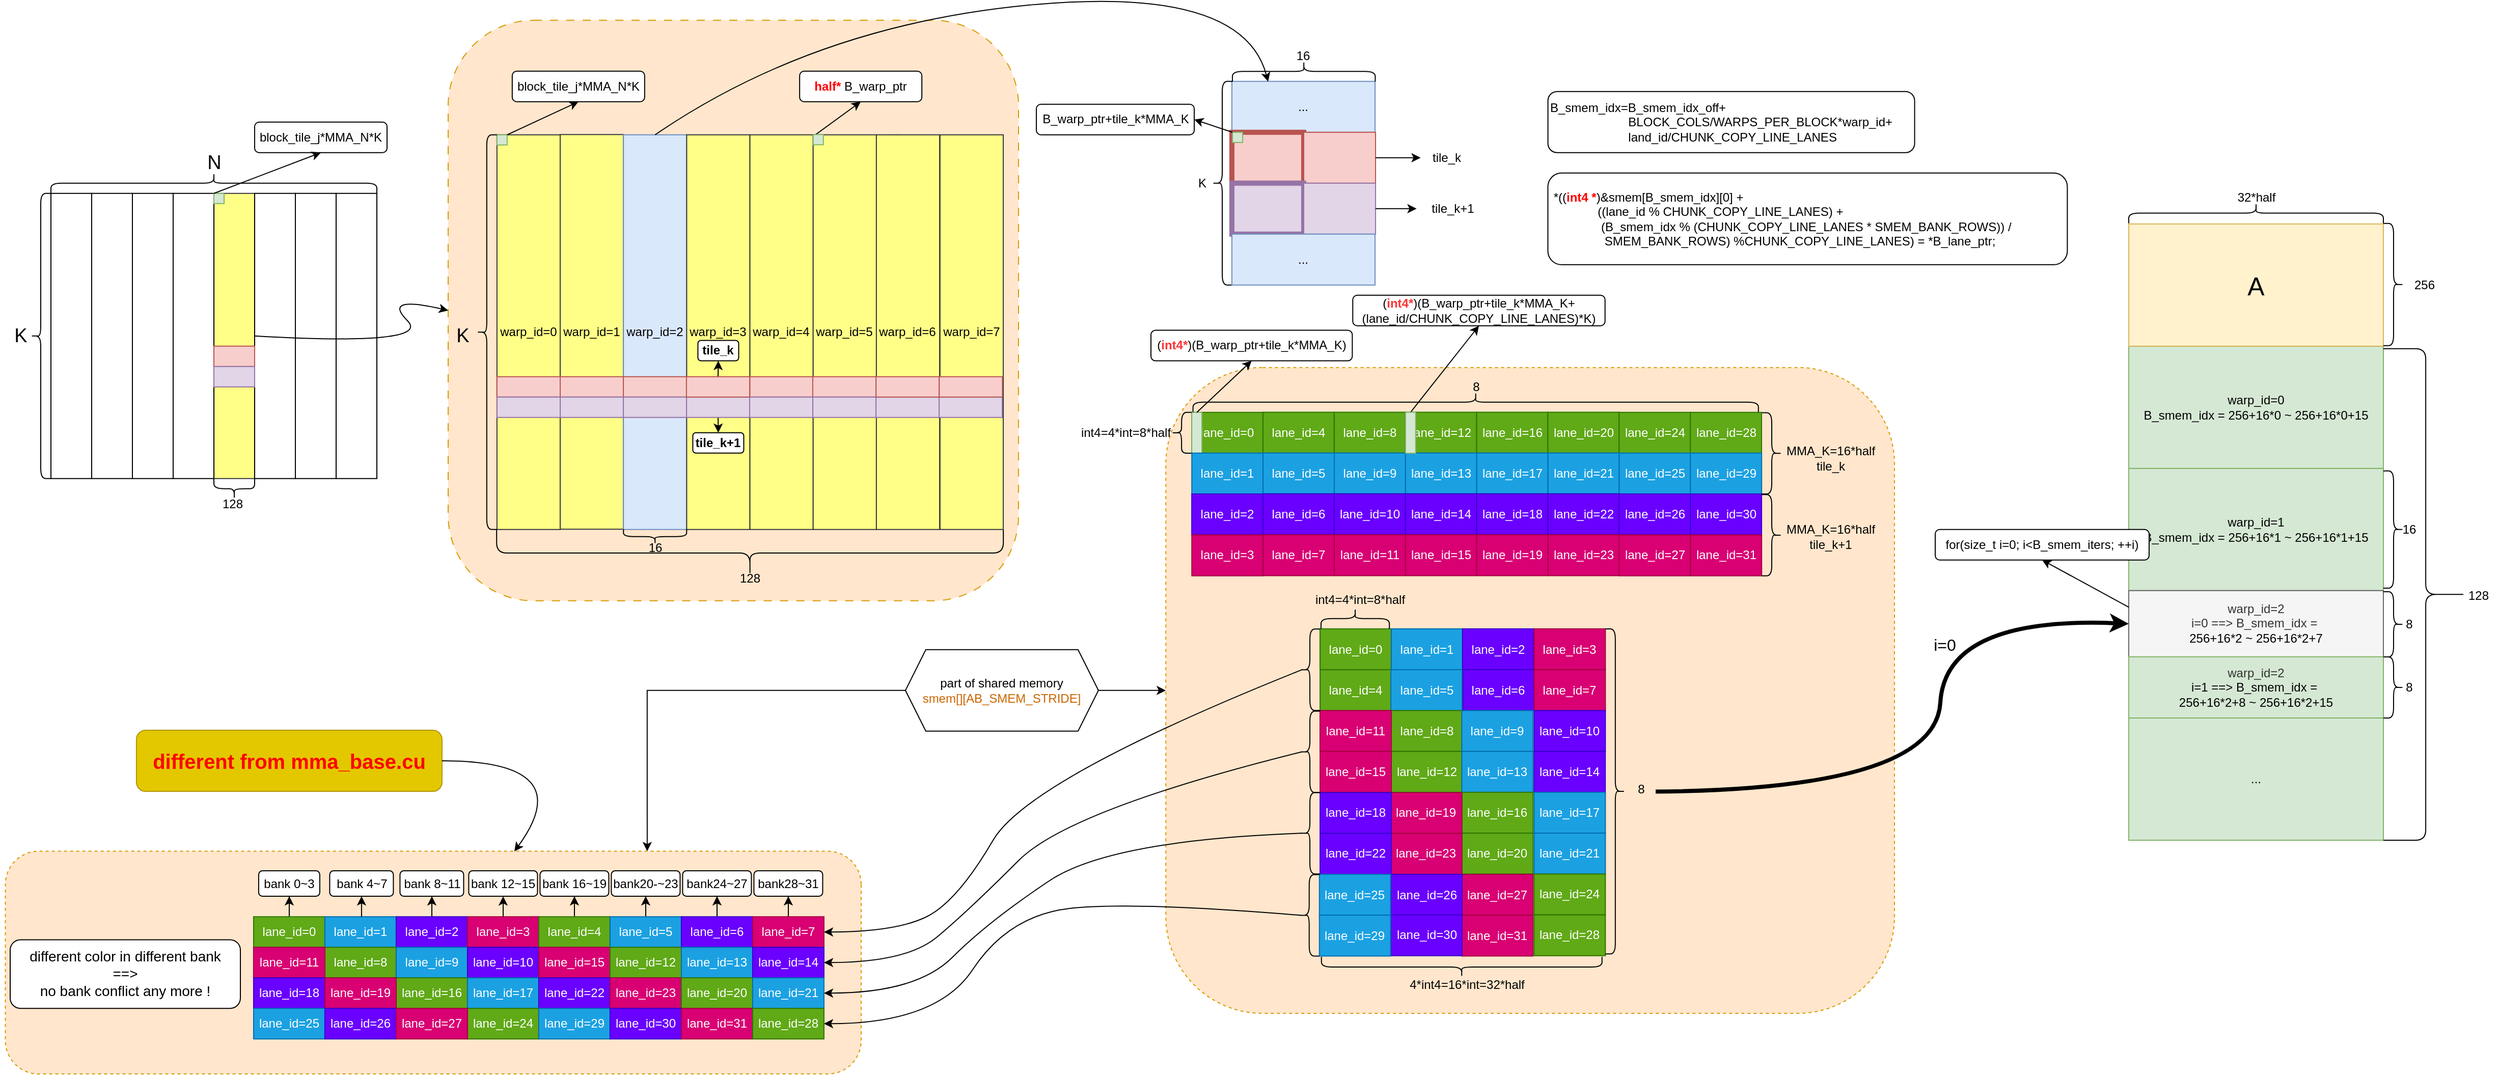 <mxfile version="24.0.4" type="device">
  <diagram name="Page-1" id="_nR7e4XgD6fj8UJKNjDj">
    <mxGraphModel dx="3040" dy="-1188" grid="1" gridSize="10" guides="1" tooltips="1" connect="1" arrows="1" fold="1" page="1" pageScale="1" pageWidth="850" pageHeight="1100" math="0" shadow="0">
      <root>
        <mxCell id="0" />
        <mxCell id="1" parent="0" />
        <mxCell id="lNFpPnii4FcPmQSnlyg5-119" value="" style="rounded=1;whiteSpace=wrap;html=1;dashed=1;fillColor=#ffe6cc;strokeColor=#d79b00;" parent="1" vertex="1">
          <mxGeometry x="324.62" y="3675.82" width="715.38" height="634.18" as="geometry" />
        </mxCell>
        <mxCell id="BASvvJVavqTpIo9RgMH1-712" value="&lt;div&gt;warp_id=1&lt;/div&gt;B_smem_idx = 256+16*1 ~ 256+16*1+15&lt;div&gt;&lt;/div&gt;" style="rounded=0;whiteSpace=wrap;html=1;fillColor=#d5e8d4;strokeColor=#82b366;" parent="1" vertex="1">
          <mxGeometry x="1270" y="3774.88" width="250" height="120" as="geometry" />
        </mxCell>
        <mxCell id="BASvvJVavqTpIo9RgMH1-665" value="..." style="rounded=0;whiteSpace=wrap;html=1;fillColor=#dae8fc;strokeColor=#6c8ebf;" parent="1" vertex="1">
          <mxGeometry x="389.48" y="3394.88" width="140.52" height="50" as="geometry" />
        </mxCell>
        <mxCell id="BASvvJVavqTpIo9RgMH1-663" value="" style="rounded=0;whiteSpace=wrap;html=1;fillColor=#f8cecc;strokeColor=#b85450;strokeWidth=5;" parent="1" vertex="1">
          <mxGeometry x="389.48" y="3444.88" width="70.52" height="50" as="geometry" />
        </mxCell>
        <mxCell id="BASvvJVavqTpIo9RgMH1-442" value="" style="rounded=1;whiteSpace=wrap;html=1;dashed=1;dashPattern=8 8;fillColor=#ffe6cc;strokeColor=#d79b00;" parent="1" vertex="1">
          <mxGeometry x="-380" y="3334.88" width="560" height="570" as="geometry" />
        </mxCell>
        <mxCell id="BASvvJVavqTpIo9RgMH1-283" value="warp_id=0" style="rounded=0;whiteSpace=wrap;html=1;fillColor=#ffff88;strokeColor=#36393d;" parent="1" vertex="1">
          <mxGeometry x="-332.09" y="3447.37" width="62.09" height="387.51" as="geometry" />
        </mxCell>
        <mxCell id="BASvvJVavqTpIo9RgMH1-336" value="" style="rounded=0;whiteSpace=wrap;html=1;" parent="1" vertex="1">
          <mxGeometry x="-770" y="3504.88" width="40" height="280" as="geometry" />
        </mxCell>
        <mxCell id="BASvvJVavqTpIo9RgMH1-337" value="" style="rounded=0;whiteSpace=wrap;html=1;" parent="1" vertex="1">
          <mxGeometry x="-690" y="3504.88" width="40" height="280" as="geometry" />
        </mxCell>
        <mxCell id="BASvvJVavqTpIo9RgMH1-339" value="" style="rounded=0;whiteSpace=wrap;html=1;" parent="1" vertex="1">
          <mxGeometry x="-530" y="3504.88" width="40" height="280" as="geometry" />
        </mxCell>
        <mxCell id="BASvvJVavqTpIo9RgMH1-364" value="" style="shape=curlyBracket;whiteSpace=wrap;html=1;rounded=1;flipH=1;labelPosition=right;verticalLabelPosition=middle;align=left;verticalAlign=middle;rotation=-180;" parent="1" vertex="1">
          <mxGeometry x="-790" y="3504.88" width="20" height="280" as="geometry" />
        </mxCell>
        <mxCell id="BASvvJVavqTpIo9RgMH1-376" value="&lt;font style=&quot;font-size: 19px;&quot;&gt;K&lt;/font&gt;" style="text;html=1;align=center;verticalAlign=middle;resizable=0;points=[];autosize=1;strokeColor=none;fillColor=none;" parent="1" vertex="1">
          <mxGeometry x="-820" y="3624.88" width="40" height="40" as="geometry" />
        </mxCell>
        <mxCell id="BASvvJVavqTpIo9RgMH1-379" value="" style="shape=curlyBracket;whiteSpace=wrap;html=1;rounded=1;flipH=1;labelPosition=right;verticalLabelPosition=middle;align=left;verticalAlign=middle;rotation=-90;" parent="1" vertex="1">
          <mxGeometry x="-620" y="3334.88" width="20" height="320" as="geometry" />
        </mxCell>
        <mxCell id="BASvvJVavqTpIo9RgMH1-380" value="&lt;font style=&quot;font-size: 19px;&quot;&gt;N&lt;/font&gt;" style="text;html=1;align=center;verticalAlign=middle;resizable=0;points=[];autosize=1;strokeColor=none;fillColor=none;" parent="1" vertex="1">
          <mxGeometry x="-630" y="3454.88" width="40" height="40" as="geometry" />
        </mxCell>
        <mxCell id="BASvvJVavqTpIo9RgMH1-401" value="" style="rounded=0;whiteSpace=wrap;html=1;fillColor=#f8cecc;strokeColor=#b85450;rotation=90;" parent="1" vertex="1">
          <mxGeometry x="-600" y="3564.88" width="20" height="40" as="geometry" />
        </mxCell>
        <mxCell id="BASvvJVavqTpIo9RgMH1-402" value="" style="rounded=0;whiteSpace=wrap;html=1;fillColor=#ffff88;strokeColor=#36393d;" parent="1" vertex="1">
          <mxGeometry x="-610" y="3504.88" width="40" height="280" as="geometry" />
        </mxCell>
        <mxCell id="BASvvJVavqTpIo9RgMH1-403" value="" style="rounded=0;whiteSpace=wrap;html=1;" parent="1" vertex="1">
          <mxGeometry x="-570" y="3504.88" width="40" height="280" as="geometry" />
        </mxCell>
        <mxCell id="BASvvJVavqTpIo9RgMH1-404" value="" style="rounded=0;whiteSpace=wrap;html=1;" parent="1" vertex="1">
          <mxGeometry x="-490" y="3504.88" width="40" height="280" as="geometry" />
        </mxCell>
        <mxCell id="BASvvJVavqTpIo9RgMH1-405" value="" style="rounded=0;whiteSpace=wrap;html=1;" parent="1" vertex="1">
          <mxGeometry x="-730" y="3504.88" width="40" height="280" as="geometry" />
        </mxCell>
        <mxCell id="BASvvJVavqTpIo9RgMH1-406" value="" style="rounded=0;whiteSpace=wrap;html=1;" parent="1" vertex="1">
          <mxGeometry x="-650" y="3504.88" width="40" height="280" as="geometry" />
        </mxCell>
        <mxCell id="BASvvJVavqTpIo9RgMH1-407" value="" style="rounded=0;whiteSpace=wrap;html=1;fillColor=#f8cecc;strokeColor=#b85450;rotation=90;" parent="1" vertex="1">
          <mxGeometry x="-600" y="3644.88" width="20" height="40" as="geometry" />
        </mxCell>
        <mxCell id="BASvvJVavqTpIo9RgMH1-408" value="" style="rounded=0;whiteSpace=wrap;html=1;fillColor=#e1d5e7;strokeColor=#9673a6;rotation=90;" parent="1" vertex="1">
          <mxGeometry x="-600" y="3664.88" width="20" height="40" as="geometry" />
        </mxCell>
        <mxCell id="BASvvJVavqTpIo9RgMH1-409" value="128" style="text;html=1;align=center;verticalAlign=middle;resizable=0;points=[];autosize=1;strokeColor=none;fillColor=none;" parent="1" vertex="1">
          <mxGeometry x="-612" y="3794.88" width="40" height="30" as="geometry" />
        </mxCell>
        <mxCell id="BASvvJVavqTpIo9RgMH1-411" value="" style="shape=curlyBracket;whiteSpace=wrap;html=1;rounded=1;labelPosition=left;verticalLabelPosition=middle;align=right;verticalAlign=middle;rotation=-90;" parent="1" vertex="1">
          <mxGeometry x="-600" y="3774.88" width="20" height="40" as="geometry" />
        </mxCell>
        <mxCell id="BASvvJVavqTpIo9RgMH1-412" value="" style="whiteSpace=wrap;html=1;aspect=fixed;fillColor=#d5e8d4;strokeColor=#82b366;" parent="1" vertex="1">
          <mxGeometry x="-610" y="3504.88" width="10" height="10" as="geometry" />
        </mxCell>
        <mxCell id="BASvvJVavqTpIo9RgMH1-413" value="&lt;span style=&quot;color: rgb(0, 0, 0); font-family: Helvetica; font-size: 12px; font-style: normal; font-variant-ligatures: normal; font-variant-caps: normal; font-weight: 400; letter-spacing: normal; orphans: 2; text-align: center; text-indent: 0px; text-transform: none; widows: 2; word-spacing: 0px; -webkit-text-stroke-width: 0px; white-space: nowrap; background-color: rgb(251, 251, 251); text-decoration-thickness: initial; text-decoration-style: initial; text-decoration-color: initial; display: inline !important; float: none;&quot;&gt;block_tile_j*MMA_N*K&lt;/span&gt;" style="rounded=1;whiteSpace=wrap;html=1;" parent="1" vertex="1">
          <mxGeometry x="-570" y="3434.88" width="130" height="30" as="geometry" />
        </mxCell>
        <mxCell id="BASvvJVavqTpIo9RgMH1-414" value="" style="endArrow=classic;html=1;rounded=0;exitX=0;exitY=0;exitDx=0;exitDy=0;entryX=0.5;entryY=1;entryDx=0;entryDy=0;" parent="1" source="BASvvJVavqTpIo9RgMH1-412" target="BASvvJVavqTpIo9RgMH1-413" edge="1">
          <mxGeometry width="50" height="50" relative="1" as="geometry">
            <mxPoint x="-690" y="3404.88" as="sourcePoint" />
            <mxPoint x="-640" y="3354.88" as="targetPoint" />
          </mxGeometry>
        </mxCell>
        <mxCell id="BASvvJVavqTpIo9RgMH1-430" value="" style="shape=curlyBracket;whiteSpace=wrap;html=1;rounded=1;labelPosition=left;verticalLabelPosition=middle;align=right;verticalAlign=middle;rotation=-90;" parent="1" vertex="1">
          <mxGeometry x="-106.84" y="3609.3" width="46.33" height="497.5" as="geometry" />
        </mxCell>
        <mxCell id="BASvvJVavqTpIo9RgMH1-431" value="128" style="text;html=1;align=center;verticalAlign=middle;resizable=0;points=[];autosize=1;strokeColor=none;fillColor=none;" parent="1" vertex="1">
          <mxGeometry x="-103.67" y="3867.88" width="40" height="30" as="geometry" />
        </mxCell>
        <mxCell id="BASvvJVavqTpIo9RgMH1-433" value="" style="whiteSpace=wrap;html=1;aspect=fixed;fillColor=#d5e8d4;strokeColor=#82b366;" parent="1" vertex="1">
          <mxGeometry x="53.99" y="3447.37" width="10" height="10" as="geometry" />
        </mxCell>
        <mxCell id="BASvvJVavqTpIo9RgMH1-434" value="" style="whiteSpace=wrap;html=1;aspect=fixed;fillColor=#d5e8d4;strokeColor=#82b366;" parent="1" vertex="1">
          <mxGeometry x="-332.09" y="3447.37" width="10" height="10" as="geometry" />
        </mxCell>
        <mxCell id="BASvvJVavqTpIo9RgMH1-435" value="&lt;span style=&quot;color: rgb(0, 0, 0); font-family: Helvetica; font-size: 12px; font-style: normal; font-variant-ligatures: normal; font-variant-caps: normal; font-weight: 400; letter-spacing: normal; orphans: 2; text-align: center; text-indent: 0px; text-transform: none; widows: 2; word-spacing: 0px; -webkit-text-stroke-width: 0px; white-space: nowrap; background-color: rgb(251, 251, 251); text-decoration-thickness: initial; text-decoration-style: initial; text-decoration-color: initial; display: inline !important; float: none;&quot;&gt;block_tile_j*MMA_N*K&lt;/span&gt;" style="rounded=1;whiteSpace=wrap;html=1;" parent="1" vertex="1">
          <mxGeometry x="-317.08" y="3384.88" width="130" height="30" as="geometry" />
        </mxCell>
        <mxCell id="BASvvJVavqTpIo9RgMH1-436" value="" style="endArrow=classic;html=1;rounded=0;exitX=1;exitY=0;exitDx=0;exitDy=0;entryX=0.5;entryY=1;entryDx=0;entryDy=0;" parent="1" source="BASvvJVavqTpIo9RgMH1-434" target="BASvvJVavqTpIo9RgMH1-435" edge="1">
          <mxGeometry width="50" height="50" relative="1" as="geometry">
            <mxPoint x="-647.08" y="3514.88" as="sourcePoint" />
            <mxPoint x="-542.08" y="3474.88" as="targetPoint" />
          </mxGeometry>
        </mxCell>
        <mxCell id="BASvvJVavqTpIo9RgMH1-437" value="&lt;span style=&quot;text-wrap: nowrap;&quot;&gt;&lt;b&gt;&lt;font color=&quot;#ff0000&quot;&gt;half*&lt;/font&gt;&lt;/b&gt; B_warp_ptr&lt;/span&gt;" style="rounded=1;whiteSpace=wrap;html=1;" parent="1" vertex="1">
          <mxGeometry x="-34.92" y="3384.88" width="120" height="30" as="geometry" />
        </mxCell>
        <mxCell id="BASvvJVavqTpIo9RgMH1-438" value="" style="endArrow=classic;html=1;rounded=0;exitX=0.25;exitY=0;exitDx=0;exitDy=0;entryX=0.5;entryY=1;entryDx=0;entryDy=0;" parent="1" source="BASvvJVavqTpIo9RgMH1-452" target="BASvvJVavqTpIo9RgMH1-437" edge="1">
          <mxGeometry width="50" height="50" relative="1" as="geometry">
            <mxPoint x="62.501" y="3445.82" as="sourcePoint" />
            <mxPoint x="122.92" y="3304.88" as="targetPoint" />
          </mxGeometry>
        </mxCell>
        <mxCell id="BASvvJVavqTpIo9RgMH1-440" value="" style="shape=curlyBracket;whiteSpace=wrap;html=1;rounded=1;flipH=1;labelPosition=right;verticalLabelPosition=middle;align=left;verticalAlign=middle;rotation=-180;" parent="1" vertex="1">
          <mxGeometry x="-352.09" y="3447.37" width="20" height="387.47" as="geometry" />
        </mxCell>
        <mxCell id="BASvvJVavqTpIo9RgMH1-441" value="&lt;font style=&quot;font-size: 19px;&quot;&gt;K&lt;/font&gt;" style="text;html=1;align=center;verticalAlign=middle;resizable=0;points=[];autosize=1;strokeColor=none;fillColor=none;" parent="1" vertex="1">
          <mxGeometry x="-386.04" y="3624.88" width="40" height="40" as="geometry" />
        </mxCell>
        <mxCell id="BASvvJVavqTpIo9RgMH1-444" value="" style="curved=1;endArrow=classic;html=1;rounded=0;entryX=0;entryY=0.5;entryDx=0;entryDy=0;exitX=0;exitY=0.5;exitDx=0;exitDy=0;" parent="1" source="BASvvJVavqTpIo9RgMH1-403" target="BASvvJVavqTpIo9RgMH1-442" edge="1">
          <mxGeometry width="50" height="50" relative="1" as="geometry">
            <mxPoint x="-445" y="3654.88" as="sourcePoint" />
            <mxPoint x="-395" y="3604.88" as="targetPoint" />
            <Array as="points">
              <mxPoint x="-395" y="3654.88" />
              <mxPoint x="-445" y="3604.88" />
            </Array>
          </mxGeometry>
        </mxCell>
        <mxCell id="BASvvJVavqTpIo9RgMH1-445" value="warp_id=1" style="rounded=0;whiteSpace=wrap;html=1;fillColor=#ffff88;strokeColor=#36393d;" parent="1" vertex="1">
          <mxGeometry x="-270" y="3447.12" width="62.09" height="387.51" as="geometry" />
        </mxCell>
        <mxCell id="BASvvJVavqTpIo9RgMH1-446" value="warp_id=2" style="rounded=0;whiteSpace=wrap;html=1;fillColor=#dae8fc;strokeColor=#6c8ebf;" parent="1" vertex="1">
          <mxGeometry x="-207.91" y="3447.37" width="62.09" height="387.51" as="geometry" />
        </mxCell>
        <mxCell id="BASvvJVavqTpIo9RgMH1-447" value="warp_id=3" style="rounded=0;whiteSpace=wrap;html=1;fillColor=#ffff88;strokeColor=#36393d;" parent="1" vertex="1">
          <mxGeometry x="-145.82" y="3447.37" width="62.09" height="387.51" as="geometry" />
        </mxCell>
        <mxCell id="BASvvJVavqTpIo9RgMH1-448" value="warp_id=4" style="rounded=0;whiteSpace=wrap;html=1;fillColor=#ffff88;strokeColor=#36393d;" parent="1" vertex="1">
          <mxGeometry x="-83.73" y="3447.37" width="62.09" height="387.51" as="geometry" />
        </mxCell>
        <mxCell id="BASvvJVavqTpIo9RgMH1-449" value="warp_id=5" style="rounded=0;whiteSpace=wrap;html=1;fillColor=#ffff88;strokeColor=#36393d;" parent="1" vertex="1">
          <mxGeometry x="-21.64" y="3447.37" width="62.09" height="387.51" as="geometry" />
        </mxCell>
        <mxCell id="BASvvJVavqTpIo9RgMH1-450" value="warp_id=6" style="rounded=0;whiteSpace=wrap;html=1;fillColor=#ffff88;strokeColor=#36393d;" parent="1" vertex="1">
          <mxGeometry x="40.45" y="3447.37" width="62.09" height="387.51" as="geometry" />
        </mxCell>
        <mxCell id="BASvvJVavqTpIo9RgMH1-451" value="warp_id=7" style="rounded=0;whiteSpace=wrap;html=1;fillColor=#ffff88;strokeColor=#36393d;" parent="1" vertex="1">
          <mxGeometry x="102.91" y="3447.37" width="62.09" height="387.51" as="geometry" />
        </mxCell>
        <mxCell id="BASvvJVavqTpIo9RgMH1-452" value="" style="whiteSpace=wrap;html=1;aspect=fixed;fillColor=#d5e8d4;strokeColor=#82b366;" parent="1" vertex="1">
          <mxGeometry x="-21.64" y="3447.12" width="10" height="10" as="geometry" />
        </mxCell>
        <mxCell id="BASvvJVavqTpIo9RgMH1-541" value="" style="shape=curlyBracket;whiteSpace=wrap;html=1;rounded=1;labelPosition=left;verticalLabelPosition=middle;align=right;verticalAlign=middle;rotation=-90;" parent="1" vertex="1">
          <mxGeometry x="-184.08" y="3810.88" width="14.43" height="62" as="geometry" />
        </mxCell>
        <mxCell id="BASvvJVavqTpIo9RgMH1-542" value="16" style="text;html=1;align=center;verticalAlign=middle;resizable=0;points=[];autosize=1;strokeColor=none;fillColor=none;" parent="1" vertex="1">
          <mxGeometry x="-196.86" y="3837.88" width="40" height="30" as="geometry" />
        </mxCell>
        <mxCell id="BASvvJVavqTpIo9RgMH1-579" value="tile_k" style="text;html=1;align=center;verticalAlign=middle;resizable=0;points=[];autosize=1;strokeColor=none;fillColor=none;" parent="1" vertex="1">
          <mxGeometry x="574.78" y="3454.88" width="50" height="30" as="geometry" />
        </mxCell>
        <mxCell id="BASvvJVavqTpIo9RgMH1-580" value="tile_k+1" style="text;html=1;align=center;verticalAlign=middle;resizable=0;points=[];autosize=1;strokeColor=none;fillColor=none;" parent="1" vertex="1">
          <mxGeometry x="570.78" y="3504.88" width="70" height="30" as="geometry" />
        </mxCell>
        <mxCell id="BASvvJVavqTpIo9RgMH1-582" value="" style="whiteSpace=wrap;html=1;aspect=fixed;fillColor=#d5e8d4;strokeColor=#82b366;" parent="1" vertex="1">
          <mxGeometry x="390.02" y="3444.88" width="10" height="10" as="geometry" />
        </mxCell>
        <mxCell id="BASvvJVavqTpIo9RgMH1-583" value="&lt;span style=&quot;text-wrap: nowrap; background-color: initial;&quot;&gt;B_warp_ptr+tile_k*MMA_K&lt;/span&gt;" style="rounded=1;whiteSpace=wrap;html=1;" parent="1" vertex="1">
          <mxGeometry x="197.5" y="3417.37" width="155" height="30" as="geometry" />
        </mxCell>
        <mxCell id="BASvvJVavqTpIo9RgMH1-584" value="" style="endArrow=classic;html=1;rounded=0;entryX=1;entryY=0.5;entryDx=0;entryDy=0;exitX=0;exitY=1;exitDx=0;exitDy=0;" parent="1" target="BASvvJVavqTpIo9RgMH1-583" edge="1">
          <mxGeometry width="50" height="50" relative="1" as="geometry">
            <mxPoint x="390.02" y="3444.88" as="sourcePoint" />
            <mxPoint x="340.87" y="3380.88" as="targetPoint" />
          </mxGeometry>
        </mxCell>
        <mxCell id="BASvvJVavqTpIo9RgMH1-586" value="" style="shape=curlyBracket;whiteSpace=wrap;html=1;rounded=1;labelPosition=left;verticalLabelPosition=middle;align=right;verticalAlign=middle;rotation=90;" parent="1" vertex="1">
          <mxGeometry x="450.1" y="3315" width="20" height="140.24" as="geometry" />
        </mxCell>
        <mxCell id="BASvvJVavqTpIo9RgMH1-587" value="16" style="text;html=1;align=center;verticalAlign=middle;resizable=0;points=[];autosize=1;strokeColor=none;fillColor=none;" parent="1" vertex="1">
          <mxGeometry x="439.22" y="3354.88" width="40" height="30" as="geometry" />
        </mxCell>
        <mxCell id="BASvvJVavqTpIo9RgMH1-588" value="" style="shape=curlyBracket;whiteSpace=wrap;html=1;rounded=1;labelPosition=left;verticalLabelPosition=middle;align=right;verticalAlign=middle;" parent="1" vertex="1">
          <mxGeometry x="370" y="3394.88" width="20" height="200" as="geometry" />
        </mxCell>
        <mxCell id="BASvvJVavqTpIo9RgMH1-589" value="K" style="text;html=1;align=center;verticalAlign=middle;resizable=0;points=[];autosize=1;strokeColor=none;fillColor=none;" parent="1" vertex="1">
          <mxGeometry x="345" y="3479.88" width="30" height="30" as="geometry" />
        </mxCell>
        <mxCell id="BASvvJVavqTpIo9RgMH1-592" value="lane_id=0" style="rounded=0;whiteSpace=wrap;html=1;fillColor=#60a917;strokeColor=#2D7600;fontColor=#ffffff;" parent="1" vertex="1">
          <mxGeometry x="350.07" y="3719.88" width="69.93" height="40.12" as="geometry" />
        </mxCell>
        <mxCell id="BASvvJVavqTpIo9RgMH1-593" value="" style="rounded=0;whiteSpace=wrap;html=1;fillColor=#d5e8d4;strokeColor=#82b366;" parent="1" vertex="1">
          <mxGeometry x="350.07" y="3719.88" width="10" height="40.12" as="geometry" />
        </mxCell>
        <mxCell id="BASvvJVavqTpIo9RgMH1-619" value="" style="shape=curlyBracket;whiteSpace=wrap;html=1;rounded=1;labelPosition=left;verticalLabelPosition=middle;align=right;verticalAlign=middle;" parent="1" vertex="1">
          <mxGeometry x="330.07" y="3719.88" width="20" height="40.12" as="geometry" />
        </mxCell>
        <mxCell id="BASvvJVavqTpIo9RgMH1-620" value="int4=4*int=8*half" style="text;html=1;align=center;verticalAlign=middle;resizable=0;points=[];autosize=1;strokeColor=none;fillColor=none;" parent="1" vertex="1">
          <mxGeometry x="230.0" y="3724.82" width="110" height="30" as="geometry" />
        </mxCell>
        <mxCell id="BASvvJVavqTpIo9RgMH1-621" value="" style="shape=curlyBracket;whiteSpace=wrap;html=1;rounded=1;flipH=1;labelPosition=right;verticalLabelPosition=middle;align=left;verticalAlign=middle;rotation=-90;" parent="1" vertex="1">
          <mxGeometry x="619.11" y="3432.32" width="19.48" height="555.12" as="geometry" />
        </mxCell>
        <mxCell id="BASvvJVavqTpIo9RgMH1-622" value="8" style="text;html=1;align=center;verticalAlign=middle;resizable=0;points=[];autosize=1;strokeColor=none;fillColor=none;" parent="1" vertex="1">
          <mxGeometry x="613.85" y="3679.88" width="30" height="30" as="geometry" />
        </mxCell>
        <mxCell id="BASvvJVavqTpIo9RgMH1-623" value="&lt;span style=&quot;text-wrap: nowrap; background-color: initial;&quot;&gt;(&lt;b&gt;&lt;font color=&quot;#ff3333&quot;&gt;int4*&lt;/font&gt;&lt;/b&gt;)(B_warp_ptr+tile_k*MMA_K)&lt;/span&gt;" style="rounded=1;whiteSpace=wrap;html=1;" parent="1" vertex="1">
          <mxGeometry x="310" y="3639.3" width="197.69" height="30" as="geometry" />
        </mxCell>
        <mxCell id="BASvvJVavqTpIo9RgMH1-624" value="" style="endArrow=classic;html=1;rounded=0;entryX=0.5;entryY=1;entryDx=0;entryDy=0;exitX=0.5;exitY=0;exitDx=0;exitDy=0;" parent="1" source="BASvvJVavqTpIo9RgMH1-593" target="BASvvJVavqTpIo9RgMH1-623" edge="1">
          <mxGeometry width="50" height="50" relative="1" as="geometry">
            <mxPoint x="347.19" y="3329.88" as="sourcePoint" />
            <mxPoint x="397.19" y="3279.88" as="targetPoint" />
          </mxGeometry>
        </mxCell>
        <mxCell id="BASvvJVavqTpIo9RgMH1-625" value="" style="shape=curlyBracket;whiteSpace=wrap;html=1;rounded=1;flipH=1;labelPosition=right;verticalLabelPosition=middle;align=left;verticalAlign=middle;" parent="1" vertex="1">
          <mxGeometry x="909.51" y="3720.24" width="20" height="79.76" as="geometry" />
        </mxCell>
        <mxCell id="BASvvJVavqTpIo9RgMH1-626" value="MMA_K=16*half&lt;br&gt;tile_k" style="text;html=1;align=center;verticalAlign=middle;resizable=0;points=[];autosize=1;strokeColor=none;fillColor=none;" parent="1" vertex="1">
          <mxGeometry x="921.91" y="3744.88" width="110" height="40" as="geometry" />
        </mxCell>
        <mxCell id="BASvvJVavqTpIo9RgMH1-634" value="&lt;span style=&quot;text-wrap: nowrap; background-color: initial;&quot;&gt;(&lt;b&gt;&lt;font color=&quot;#ff3333&quot;&gt;int4*&lt;/font&gt;&lt;/b&gt;)(B_warp_ptr+tile_k*MMA_K+&lt;/span&gt;&lt;div&gt;&lt;span style=&quot;text-wrap: nowrap; background-color: initial;&quot;&gt;(lane_id/CHUNK_COPY_LINE_LANES)*K)&lt;/span&gt;&lt;/div&gt;" style="rounded=1;whiteSpace=wrap;html=1;" parent="1" vertex="1">
          <mxGeometry x="508.15" y="3604.88" width="247.69" height="30" as="geometry" />
        </mxCell>
        <mxCell id="BASvvJVavqTpIo9RgMH1-635" value="" style="endArrow=classic;html=1;rounded=0;exitX=0.5;exitY=0;exitDx=0;exitDy=0;entryX=0.5;entryY=1;entryDx=0;entryDy=0;" parent="1" source="BASvvJVavqTpIo9RgMH1-633" target="BASvvJVavqTpIo9RgMH1-634" edge="1">
          <mxGeometry width="50" height="50" relative="1" as="geometry">
            <mxPoint x="497.19" y="3319.88" as="sourcePoint" />
            <mxPoint x="547.19" y="3269.88" as="targetPoint" />
          </mxGeometry>
        </mxCell>
        <mxCell id="BASvvJVavqTpIo9RgMH1-636" value="MMA_K=16*half&lt;br&gt;tile_k+1" style="text;html=1;align=center;verticalAlign=middle;resizable=0;points=[];autosize=1;strokeColor=none;fillColor=none;" parent="1" vertex="1">
          <mxGeometry x="921.91" y="3821.88" width="110" height="40" as="geometry" />
        </mxCell>
        <mxCell id="BASvvJVavqTpIo9RgMH1-650" value="" style="rounded=0;whiteSpace=wrap;html=1;fillColor=#f8cecc;strokeColor=#b85450;" parent="1" vertex="1">
          <mxGeometry x="-332.09" y="3684.88" width="62.09" height="20" as="geometry" />
        </mxCell>
        <mxCell id="BASvvJVavqTpIo9RgMH1-651" value="" style="rounded=0;whiteSpace=wrap;html=1;fillColor=#e1d5e7;strokeColor=#9673a6;" parent="1" vertex="1">
          <mxGeometry x="-332" y="3704.88" width="62" height="20" as="geometry" />
        </mxCell>
        <mxCell id="BASvvJVavqTpIo9RgMH1-653" value="&lt;div&gt;warp_id=0&lt;/div&gt;B_smem_idx = 256+16*0 ~ 256+16*0+15&lt;div&gt;&lt;/div&gt;" style="rounded=0;whiteSpace=wrap;html=1;fillColor=#d5e8d4;strokeColor=#82b366;" parent="1" vertex="1">
          <mxGeometry x="1270" y="3654.88" width="250" height="120" as="geometry" />
        </mxCell>
        <mxCell id="BASvvJVavqTpIo9RgMH1-654" value="&lt;font style=&quot;font-size: 25px;&quot;&gt;A&lt;/font&gt;&lt;div&gt;&lt;/div&gt;" style="rounded=0;whiteSpace=wrap;html=1;fillColor=#fff2cc;strokeColor=#d6b656;" parent="1" vertex="1">
          <mxGeometry x="1270" y="3534.88" width="250" height="120" as="geometry" />
        </mxCell>
        <mxCell id="BASvvJVavqTpIo9RgMH1-655" value="" style="shape=curlyBracket;whiteSpace=wrap;html=1;rounded=1;flipH=1;labelPosition=right;verticalLabelPosition=middle;align=left;verticalAlign=middle;" parent="1" vertex="1">
          <mxGeometry x="1520" y="3534.4" width="20" height="120" as="geometry" />
        </mxCell>
        <mxCell id="BASvvJVavqTpIo9RgMH1-656" value="256" style="text;html=1;align=center;verticalAlign=middle;resizable=0;points=[];autosize=1;strokeColor=none;fillColor=none;" parent="1" vertex="1">
          <mxGeometry x="1540" y="3579.88" width="40" height="30" as="geometry" />
        </mxCell>
        <mxCell id="BASvvJVavqTpIo9RgMH1-657" value="" style="shape=curlyBracket;whiteSpace=wrap;html=1;rounded=1;flipH=1;labelPosition=right;verticalLabelPosition=middle;align=left;verticalAlign=middle;rotation=-90;" parent="1" vertex="1">
          <mxGeometry x="1385" y="3399.28" width="20" height="250" as="geometry" />
        </mxCell>
        <mxCell id="BASvvJVavqTpIo9RgMH1-658" value="32*half" style="text;html=1;align=center;verticalAlign=middle;resizable=0;points=[];autosize=1;strokeColor=none;fillColor=none;" parent="1" vertex="1">
          <mxGeometry x="1365" y="3494.28" width="60" height="30" as="geometry" />
        </mxCell>
        <mxCell id="BASvvJVavqTpIo9RgMH1-660" value="&lt;div&gt;warp_id=2&lt;/div&gt;i=0 ==&amp;gt;&amp;nbsp;&lt;span style=&quot;background-color: initial;&quot;&gt;B_smem_idx =&amp;nbsp;&lt;/span&gt;&lt;div&gt;&lt;span style=&quot;background-color: initial; color: rgb(0, 0, 0);&quot;&gt;256+16*2 ~ 256+16*2+7&lt;/span&gt;&lt;/div&gt;" style="rounded=0;whiteSpace=wrap;html=1;fillColor=#f5f5f5;strokeColor=#666666;fontColor=#333333;" parent="1" vertex="1">
          <mxGeometry x="1270" y="3894.88" width="250" height="65.12" as="geometry" />
        </mxCell>
        <mxCell id="BASvvJVavqTpIo9RgMH1-664" value="" style="rounded=0;whiteSpace=wrap;html=1;fillColor=#f8cecc;strokeColor=#b85450;" parent="1" vertex="1">
          <mxGeometry x="460" y="3444.88" width="70.52" height="50" as="geometry" />
        </mxCell>
        <mxCell id="BASvvJVavqTpIo9RgMH1-666" value="" style="rounded=0;whiteSpace=wrap;html=1;fillColor=#e1d5e7;strokeColor=#9673a6;strokeWidth=5;" parent="1" vertex="1">
          <mxGeometry x="389.48" y="3494.88" width="70.52" height="50" as="geometry" />
        </mxCell>
        <mxCell id="BASvvJVavqTpIo9RgMH1-667" value="" style="rounded=0;whiteSpace=wrap;html=1;fillColor=#e1d5e7;strokeColor=#9673a6;" parent="1" vertex="1">
          <mxGeometry x="460" y="3494.88" width="70.52" height="50" as="geometry" />
        </mxCell>
        <mxCell id="BASvvJVavqTpIo9RgMH1-668" value="..." style="rounded=0;whiteSpace=wrap;html=1;fillColor=#dae8fc;strokeColor=#6c8ebf;" parent="1" vertex="1">
          <mxGeometry x="389.48" y="3544.88" width="140.52" height="50" as="geometry" />
        </mxCell>
        <mxCell id="BASvvJVavqTpIo9RgMH1-670" value="&lt;span style=&quot;text-wrap: nowrap;&quot;&gt;&lt;b style=&quot;&quot;&gt;tile_k&lt;/b&gt;&lt;/span&gt;" style="rounded=1;whiteSpace=wrap;html=1;" parent="1" vertex="1">
          <mxGeometry x="-134.78" y="3649.28" width="40" height="20" as="geometry" />
        </mxCell>
        <mxCell id="BASvvJVavqTpIo9RgMH1-671" value="&lt;span style=&quot;text-wrap: nowrap;&quot;&gt;&lt;b style=&quot;&quot;&gt;tile_k+1&lt;/b&gt;&lt;/span&gt;" style="rounded=1;whiteSpace=wrap;html=1;" parent="1" vertex="1">
          <mxGeometry x="-139.78" y="3739.88" width="50" height="20" as="geometry" />
        </mxCell>
        <mxCell id="BASvvJVavqTpIo9RgMH1-672" value="" style="endArrow=classic;html=1;rounded=0;entryX=0.5;entryY=1;entryDx=0;entryDy=0;exitX=0.5;exitY=0;exitDx=0;exitDy=0;" parent="1" source="BASvvJVavqTpIo9RgMH1-724" target="BASvvJVavqTpIo9RgMH1-670" edge="1">
          <mxGeometry width="50" height="50" relative="1" as="geometry">
            <mxPoint x="210" y="3640" as="sourcePoint" />
            <mxPoint x="260" y="3590" as="targetPoint" />
          </mxGeometry>
        </mxCell>
        <mxCell id="BASvvJVavqTpIo9RgMH1-673" value="" style="endArrow=classic;html=1;rounded=0;entryX=0.5;entryY=0;entryDx=0;entryDy=0;exitX=0.5;exitY=1;exitDx=0;exitDy=0;" parent="1" source="BASvvJVavqTpIo9RgMH1-723" target="BASvvJVavqTpIo9RgMH1-671" edge="1">
          <mxGeometry width="50" height="50" relative="1" as="geometry">
            <mxPoint x="220" y="3940" as="sourcePoint" />
            <mxPoint x="270" y="3890" as="targetPoint" />
          </mxGeometry>
        </mxCell>
        <mxCell id="BASvvJVavqTpIo9RgMH1-699" value="" style="shape=curlyBracket;whiteSpace=wrap;html=1;rounded=1;labelPosition=left;verticalLabelPosition=middle;align=right;verticalAlign=middle;rotation=-90;strokeWidth=1;" parent="1" vertex="1">
          <mxGeometry x="605.14" y="4126.69" width="20" height="275.5" as="geometry" />
        </mxCell>
        <mxCell id="BASvvJVavqTpIo9RgMH1-701" value="4*int4=16*int=32*half" style="text;html=1;align=center;verticalAlign=middle;resizable=0;points=[];autosize=1;strokeColor=none;fillColor=none;" parent="1" vertex="1">
          <mxGeometry x="550.17" y="4267.44" width="140" height="30" as="geometry" />
        </mxCell>
        <mxCell id="BASvvJVavqTpIo9RgMH1-707" value="8" style="text;html=1;align=center;verticalAlign=middle;resizable=0;points=[];autosize=1;strokeColor=none;fillColor=none;" parent="1" vertex="1">
          <mxGeometry x="775.65" y="4075.48" width="30" height="30" as="geometry" />
        </mxCell>
        <mxCell id="BASvvJVavqTpIo9RgMH1-708" value="" style="curved=1;endArrow=classic;html=1;rounded=0;exitX=0.5;exitY=0;exitDx=0;exitDy=0;entryX=1;entryY=0.75;entryDx=0;entryDy=0;" parent="1" source="BASvvJVavqTpIo9RgMH1-446" target="BASvvJVavqTpIo9RgMH1-586" edge="1">
          <mxGeometry width="50" height="50" relative="1" as="geometry">
            <mxPoint x="40" y="3290" as="sourcePoint" />
            <mxPoint x="270" y="3450" as="targetPoint" />
            <Array as="points">
              <mxPoint x="-20" y="3340" />
              <mxPoint x="400" y="3300" />
            </Array>
          </mxGeometry>
        </mxCell>
        <mxCell id="BASvvJVavqTpIo9RgMH1-709" value="&lt;div&gt;&lt;span style=&quot;color: rgb(51, 51, 51);&quot;&gt;warp_id=2&lt;/span&gt;&lt;br&gt;&lt;/div&gt;i=1 ==&amp;gt; B_smem_idx =&amp;nbsp;&lt;div&gt;256+16*2+8 ~ 256+16*2+15&lt;br&gt;&lt;/div&gt;" style="rounded=0;whiteSpace=wrap;html=1;fillColor=#d5e8d4;strokeColor=#82b366;" parent="1" vertex="1">
          <mxGeometry x="1270" y="3959.88" width="250" height="60.12" as="geometry" />
        </mxCell>
        <mxCell id="BASvvJVavqTpIo9RgMH1-710" value="" style="curved=1;endArrow=classic;html=1;rounded=0;exitX=0.996;exitY=0.561;exitDx=0;exitDy=0;entryX=0;entryY=0.5;entryDx=0;entryDy=0;strokeWidth=4;exitPerimeter=0;" parent="1" source="BASvvJVavqTpIo9RgMH1-707" target="BASvvJVavqTpIo9RgMH1-660" edge="1">
          <mxGeometry width="50" height="50" relative="1" as="geometry">
            <mxPoint x="922.55" y="4180" as="sourcePoint" />
            <mxPoint x="1240" y="4150" as="targetPoint" />
            <Array as="points">
              <mxPoint x="1080" y="4090" />
              <mxPoint x="1090" y="3920" />
            </Array>
          </mxGeometry>
        </mxCell>
        <mxCell id="BASvvJVavqTpIo9RgMH1-758" value="&lt;font style=&quot;font-size: 16px;&quot;&gt;i=0&lt;/font&gt;" style="edgeLabel;html=1;align=center;verticalAlign=middle;resizable=0;points=[];" parent="BASvvJVavqTpIo9RgMH1-710" vertex="1" connectable="0">
          <mxGeometry x="0.333" relative="1" as="geometry">
            <mxPoint as="offset" />
          </mxGeometry>
        </mxCell>
        <mxCell id="BASvvJVavqTpIo9RgMH1-711" value="for(size_t i=0; i&amp;lt;B_smem_iters; ++i)" style="rounded=1;whiteSpace=wrap;html=1;" parent="1" vertex="1">
          <mxGeometry x="1080" y="3834.88" width="210" height="30" as="geometry" />
        </mxCell>
        <mxCell id="BASvvJVavqTpIo9RgMH1-713" value="" style="shape=curlyBracket;whiteSpace=wrap;html=1;rounded=1;flipH=1;labelPosition=right;verticalLabelPosition=middle;align=left;verticalAlign=middle;" parent="1" vertex="1">
          <mxGeometry x="1520" y="3896" width="20" height="64" as="geometry" />
        </mxCell>
        <mxCell id="BASvvJVavqTpIo9RgMH1-714" value="" style="endArrow=classic;html=1;rounded=0;exitX=0;exitY=0.25;exitDx=0;exitDy=0;entryX=0.5;entryY=1;entryDx=0;entryDy=0;" parent="1" source="BASvvJVavqTpIo9RgMH1-660" target="BASvvJVavqTpIo9RgMH1-711" edge="1">
          <mxGeometry width="50" height="50" relative="1" as="geometry">
            <mxPoint x="1490" y="4100" as="sourcePoint" />
            <mxPoint x="1540" y="4050" as="targetPoint" />
          </mxGeometry>
        </mxCell>
        <mxCell id="BASvvJVavqTpIo9RgMH1-715" value="...&lt;div&gt;&lt;/div&gt;&lt;div&gt;&lt;/div&gt;" style="rounded=0;whiteSpace=wrap;html=1;fillColor=#d5e8d4;strokeColor=#82b366;" parent="1" vertex="1">
          <mxGeometry x="1270" y="4020" width="250" height="120" as="geometry" />
        </mxCell>
        <mxCell id="BASvvJVavqTpIo9RgMH1-717" value="" style="endArrow=classic;html=1;rounded=0;entryX=0;entryY=0.5;entryDx=0;entryDy=0;exitX=1;exitY=0.5;exitDx=0;exitDy=0;" parent="1" source="BASvvJVavqTpIo9RgMH1-650" target="BASvvJVavqTpIo9RgMH1-716" edge="1">
          <mxGeometry width="50" height="50" relative="1" as="geometry">
            <mxPoint x="-270" y="3695" as="sourcePoint" />
            <mxPoint x="189" y="3695" as="targetPoint" />
          </mxGeometry>
        </mxCell>
        <mxCell id="BASvvJVavqTpIo9RgMH1-716" value="" style="rounded=0;whiteSpace=wrap;html=1;fillColor=#f8cecc;strokeColor=#b85450;" parent="1" vertex="1">
          <mxGeometry x="-270" y="3684.88" width="62.09" height="20" as="geometry" />
        </mxCell>
        <mxCell id="BASvvJVavqTpIo9RgMH1-718" value="" style="rounded=0;whiteSpace=wrap;html=1;fillColor=#e1d5e7;strokeColor=#9673a6;" parent="1" vertex="1">
          <mxGeometry x="-269.96" y="3704.88" width="62" height="20" as="geometry" />
        </mxCell>
        <mxCell id="BASvvJVavqTpIo9RgMH1-720" value="" style="endArrow=classic;html=1;rounded=0;entryX=0;entryY=0.5;entryDx=0;entryDy=0;exitX=1;exitY=0.5;exitDx=0;exitDy=0;" parent="1" source="BASvvJVavqTpIo9RgMH1-716" target="BASvvJVavqTpIo9RgMH1-719" edge="1">
          <mxGeometry width="50" height="50" relative="1" as="geometry">
            <mxPoint x="-208" y="3695" as="sourcePoint" />
            <mxPoint x="189" y="3695" as="targetPoint" />
          </mxGeometry>
        </mxCell>
        <mxCell id="BASvvJVavqTpIo9RgMH1-719" value="" style="rounded=0;whiteSpace=wrap;html=1;fillColor=#f8cecc;strokeColor=#b85450;" parent="1" vertex="1">
          <mxGeometry x="-207.96" y="3684.88" width="62.09" height="20" as="geometry" />
        </mxCell>
        <mxCell id="BASvvJVavqTpIo9RgMH1-721" value="" style="rounded=0;whiteSpace=wrap;html=1;fillColor=#e1d5e7;strokeColor=#9673a6;" parent="1" vertex="1">
          <mxGeometry x="-207.96" y="3704.88" width="62" height="20" as="geometry" />
        </mxCell>
        <mxCell id="BASvvJVavqTpIo9RgMH1-723" value="" style="rounded=0;whiteSpace=wrap;html=1;fillColor=#e1d5e7;strokeColor=#9673a6;" parent="1" vertex="1">
          <mxGeometry x="-145.96" y="3704.88" width="62" height="20" as="geometry" />
        </mxCell>
        <mxCell id="BASvvJVavqTpIo9RgMH1-724" value="" style="rounded=0;whiteSpace=wrap;html=1;fillColor=#f8cecc;strokeColor=#b85450;" parent="1" vertex="1">
          <mxGeometry x="-146.05" y="3684.88" width="62.09" height="20" as="geometry" />
        </mxCell>
        <mxCell id="BASvvJVavqTpIo9RgMH1-725" value="" style="rounded=0;whiteSpace=wrap;html=1;fillColor=#f8cecc;strokeColor=#b85450;" parent="1" vertex="1">
          <mxGeometry x="-83.73" y="3684.88" width="62.09" height="20" as="geometry" />
        </mxCell>
        <mxCell id="BASvvJVavqTpIo9RgMH1-726" value="" style="rounded=0;whiteSpace=wrap;html=1;fillColor=#f8cecc;strokeColor=#b85450;" parent="1" vertex="1">
          <mxGeometry x="-22.05" y="3684.88" width="62.09" height="20" as="geometry" />
        </mxCell>
        <mxCell id="BASvvJVavqTpIo9RgMH1-728" value="" style="rounded=0;whiteSpace=wrap;html=1;fillColor=#e1d5e7;strokeColor=#9673a6;" parent="1" vertex="1">
          <mxGeometry x="-83.96" y="3704.88" width="62" height="20" as="geometry" />
        </mxCell>
        <mxCell id="BASvvJVavqTpIo9RgMH1-730" value="" style="rounded=0;whiteSpace=wrap;html=1;fillColor=#e1d5e7;strokeColor=#9673a6;" parent="1" vertex="1">
          <mxGeometry x="-21.96" y="3704.88" width="62" height="20" as="geometry" />
        </mxCell>
        <mxCell id="BASvvJVavqTpIo9RgMH1-732" value="" style="rounded=0;whiteSpace=wrap;html=1;fillColor=#e1d5e7;strokeColor=#9673a6;" parent="1" vertex="1">
          <mxGeometry x="40.04" y="3704.88" width="62" height="20" as="geometry" />
        </mxCell>
        <mxCell id="BASvvJVavqTpIo9RgMH1-733" value="" style="rounded=0;whiteSpace=wrap;html=1;fillColor=#e1d5e7;strokeColor=#9673a6;" parent="1" vertex="1">
          <mxGeometry x="102.04" y="3704.88" width="62" height="20" as="geometry" />
        </mxCell>
        <mxCell id="BASvvJVavqTpIo9RgMH1-736" value="" style="endArrow=classic;html=1;rounded=0;entryX=0;entryY=0.5;entryDx=0;entryDy=0;exitX=1;exitY=0.5;exitDx=0;exitDy=0;" parent="1" source="BASvvJVavqTpIo9RgMH1-726" target="BASvvJVavqTpIo9RgMH1-735" edge="1">
          <mxGeometry width="50" height="50" relative="1" as="geometry">
            <mxPoint x="41" y="3695" as="sourcePoint" />
            <mxPoint x="189" y="3695" as="targetPoint" />
          </mxGeometry>
        </mxCell>
        <mxCell id="BASvvJVavqTpIo9RgMH1-735" value="" style="rounded=0;whiteSpace=wrap;html=1;fillColor=#f8cecc;strokeColor=#b85450;" parent="1" vertex="1">
          <mxGeometry x="40.04" y="3684.88" width="62.09" height="20" as="geometry" />
        </mxCell>
        <mxCell id="BASvvJVavqTpIo9RgMH1-737" value="" style="rounded=0;whiteSpace=wrap;html=1;fillColor=#f8cecc;strokeColor=#b85450;" parent="1" vertex="1">
          <mxGeometry x="102.13" y="3684.88" width="62.09" height="20" as="geometry" />
        </mxCell>
        <mxCell id="lNFpPnii4FcPmQSnlyg5-170" style="edgeStyle=orthogonalEdgeStyle;rounded=0;orthogonalLoop=1;jettySize=auto;html=1;entryX=0;entryY=0.25;entryDx=0;entryDy=0;" parent="1" source="BASvvJVavqTpIo9RgMH1-755" target="lNFpPnii4FcPmQSnlyg5-120" edge="1">
          <mxGeometry relative="1" as="geometry" />
        </mxCell>
        <mxCell id="BASvvJVavqTpIo9RgMH1-755" value="part of shared&amp;nbsp;&lt;span style=&quot;background-color: initial;&quot;&gt;memory&lt;/span&gt;&lt;div&gt;&lt;font color=&quot;#cc6600&quot;&gt;smem[][AB_SMEM_STRIDE]&lt;/font&gt;&lt;/div&gt;" style="shape=hexagon;perimeter=hexagonPerimeter2;whiteSpace=wrap;html=1;fixedSize=1;" parent="1" vertex="1">
          <mxGeometry x="68.96" y="3952.91" width="189.48" height="80" as="geometry" />
        </mxCell>
        <mxCell id="BASvvJVavqTpIo9RgMH1-756" value="" style="endArrow=classic;html=1;rounded=0;exitX=1;exitY=0.5;exitDx=0;exitDy=0;entryX=0;entryY=0.5;entryDx=0;entryDy=0;" parent="1" source="BASvvJVavqTpIo9RgMH1-755" target="lNFpPnii4FcPmQSnlyg5-119" edge="1">
          <mxGeometry width="50" height="50" relative="1" as="geometry">
            <mxPoint x="120" y="4050" as="sourcePoint" />
            <mxPoint x="280" y="4160" as="targetPoint" />
          </mxGeometry>
        </mxCell>
        <mxCell id="BASvvJVavqTpIo9RgMH1-757" value="&lt;div style=&quot;&quot;&gt;&lt;span style=&quot;text-wrap: nowrap; background-color: initial;&quot;&gt;B_smem_idx=B_smem_idx_off+&lt;/span&gt;&lt;/div&gt;&lt;div style=&quot;&quot;&gt;&lt;span style=&quot;text-wrap: nowrap; background-color: initial;&quot;&gt;&lt;span style=&quot;white-space: pre;&quot;&gt;&#x9;&lt;/span&gt;&lt;span style=&quot;white-space: pre;&quot;&gt;&#x9;&lt;/span&gt;&amp;nbsp; &amp;nbsp; &amp;nbsp; &amp;nbsp;BLOCK_COLS/WARPS_PER_BLOCK*warp_id+&lt;/span&gt;&lt;/div&gt;&lt;div style=&quot;text-wrap: nowrap;&quot;&gt;&lt;span style=&quot;white-space-collapse: preserve;&quot;&gt;&#x9;&lt;/span&gt;&lt;span style=&quot;white-space-collapse: preserve;&quot;&gt;&#x9;&lt;/span&gt;&amp;nbsp; &amp;nbsp; &amp;nbsp; &amp;nbsp;land_id/CHUNK_COPY_LINE_LANES&lt;/div&gt;" style="rounded=1;whiteSpace=wrap;html=1;align=left;" parent="1" vertex="1">
          <mxGeometry x="699.78" y="3404.88" width="360" height="60" as="geometry" />
        </mxCell>
        <mxCell id="BASvvJVavqTpIo9RgMH1-759" value="" style="shape=curlyBracket;whiteSpace=wrap;html=1;rounded=1;flipH=1;labelPosition=right;verticalLabelPosition=middle;align=left;verticalAlign=middle;" parent="1" vertex="1">
          <mxGeometry x="1520" y="3960" width="20" height="60" as="geometry" />
        </mxCell>
        <mxCell id="BASvvJVavqTpIo9RgMH1-760" value="8" style="text;html=1;align=center;verticalAlign=middle;resizable=0;points=[];autosize=1;strokeColor=none;fillColor=none;" parent="1" vertex="1">
          <mxGeometry x="1530" y="3975" width="30" height="30" as="geometry" />
        </mxCell>
        <mxCell id="BASvvJVavqTpIo9RgMH1-761" value="" style="shape=curlyBracket;whiteSpace=wrap;html=1;rounded=1;flipH=1;labelPosition=right;verticalLabelPosition=middle;align=left;verticalAlign=middle;" parent="1" vertex="1">
          <mxGeometry x="1520" y="3777.32" width="20" height="115.12" as="geometry" />
        </mxCell>
        <mxCell id="BASvvJVavqTpIo9RgMH1-762" value="16" style="text;html=1;align=center;verticalAlign=middle;resizable=0;points=[];autosize=1;strokeColor=none;fillColor=none;" parent="1" vertex="1">
          <mxGeometry x="1525" y="3819.88" width="40" height="30" as="geometry" />
        </mxCell>
        <mxCell id="BASvvJVavqTpIo9RgMH1-767" value="" style="shape=curlyBracket;whiteSpace=wrap;html=1;rounded=1;flipH=1;labelPosition=right;verticalLabelPosition=middle;align=left;verticalAlign=middle;" parent="1" vertex="1">
          <mxGeometry x="1520" y="3657.32" width="83.15" height="482.68" as="geometry" />
        </mxCell>
        <mxCell id="BASvvJVavqTpIo9RgMH1-768" value="128" style="text;html=1;align=center;verticalAlign=middle;resizable=0;points=[];autosize=1;strokeColor=none;fillColor=none;" parent="1" vertex="1">
          <mxGeometry x="1593.15" y="3884.88" width="40" height="30" as="geometry" />
        </mxCell>
        <mxCell id="BASvvJVavqTpIo9RgMH1-772" value="" style="endArrow=classic;html=1;rounded=0;exitX=1;exitY=0.5;exitDx=0;exitDy=0;" parent="1" source="BASvvJVavqTpIo9RgMH1-664" target="BASvvJVavqTpIo9RgMH1-579" edge="1">
          <mxGeometry width="50" height="50" relative="1" as="geometry">
            <mxPoint x="580" y="3440" as="sourcePoint" />
            <mxPoint x="630" y="3390" as="targetPoint" />
          </mxGeometry>
        </mxCell>
        <mxCell id="BASvvJVavqTpIo9RgMH1-773" value="" style="endArrow=classic;html=1;rounded=0;exitX=1;exitY=0.5;exitDx=0;exitDy=0;" parent="1" source="BASvvJVavqTpIo9RgMH1-667" target="BASvvJVavqTpIo9RgMH1-580" edge="1">
          <mxGeometry width="50" height="50" relative="1" as="geometry">
            <mxPoint x="541" y="3480" as="sourcePoint" />
            <mxPoint x="585" y="3480" as="targetPoint" />
          </mxGeometry>
        </mxCell>
        <mxCell id="BASvvJVavqTpIo9RgMH1-774" value="8" style="text;html=1;align=center;verticalAlign=middle;resizable=0;points=[];autosize=1;strokeColor=none;fillColor=none;" parent="1" vertex="1">
          <mxGeometry x="1530" y="3913" width="30" height="30" as="geometry" />
        </mxCell>
        <mxCell id="lNFpPnii4FcPmQSnlyg5-5" value="lane_id=4" style="rounded=0;whiteSpace=wrap;html=1;fillColor=#60a917;strokeColor=#2D7600;fontColor=#ffffff;" parent="1" vertex="1">
          <mxGeometry x="420" y="3719.76" width="69.93" height="40.12" as="geometry" />
        </mxCell>
        <mxCell id="lNFpPnii4FcPmQSnlyg5-6" value="lane_id=8" style="rounded=0;whiteSpace=wrap;html=1;fillColor=#60a917;strokeColor=#2D7600;fontColor=#ffffff;" parent="1" vertex="1">
          <mxGeometry x="489.93" y="3719.76" width="69.93" height="40.12" as="geometry" />
        </mxCell>
        <mxCell id="lNFpPnii4FcPmQSnlyg5-7" value="lane_id=12" style="rounded=0;whiteSpace=wrap;html=1;fillColor=#60a917;strokeColor=#2D7600;fontColor=#ffffff;" parent="1" vertex="1">
          <mxGeometry x="559.86" y="3719.76" width="69.93" height="40.12" as="geometry" />
        </mxCell>
        <mxCell id="lNFpPnii4FcPmQSnlyg5-8" value="lane_id=16" style="rounded=0;whiteSpace=wrap;html=1;fillColor=#60a917;strokeColor=#2D7600;fontColor=#ffffff;" parent="1" vertex="1">
          <mxGeometry x="629.79" y="3719.76" width="69.93" height="40.12" as="geometry" />
        </mxCell>
        <mxCell id="lNFpPnii4FcPmQSnlyg5-9" value="lane_id=20" style="rounded=0;whiteSpace=wrap;html=1;fillColor=#60a917;strokeColor=#2D7600;fontColor=#ffffff;" parent="1" vertex="1">
          <mxGeometry x="699.72" y="3719.76" width="69.93" height="40.12" as="geometry" />
        </mxCell>
        <mxCell id="lNFpPnii4FcPmQSnlyg5-10" value="lane_id=24" style="rounded=0;whiteSpace=wrap;html=1;fillColor=#60a917;strokeColor=#2D7600;fontColor=#ffffff;" parent="1" vertex="1">
          <mxGeometry x="769.65" y="3719.88" width="69.93" height="40.12" as="geometry" />
        </mxCell>
        <mxCell id="lNFpPnii4FcPmQSnlyg5-11" value="lane_id=28" style="rounded=0;whiteSpace=wrap;html=1;fillColor=#60a917;strokeColor=#2D7600;fontColor=#ffffff;" parent="1" vertex="1">
          <mxGeometry x="839.58" y="3719.88" width="69.93" height="40.12" as="geometry" />
        </mxCell>
        <mxCell id="lNFpPnii4FcPmQSnlyg5-12" value="lane_id=1" style="rounded=0;whiteSpace=wrap;html=1;fillColor=#1ba1e2;strokeColor=#006EAF;fontColor=#ffffff;" parent="1" vertex="1">
          <mxGeometry x="350.13" y="3759.88" width="69.93" height="40.12" as="geometry" />
        </mxCell>
        <mxCell id="lNFpPnii4FcPmQSnlyg5-15" value="lane_id=5" style="rounded=0;whiteSpace=wrap;html=1;fillColor=#1ba1e2;strokeColor=#006EAF;fontColor=#ffffff;" parent="1" vertex="1">
          <mxGeometry x="420.06" y="3759.76" width="69.93" height="40.12" as="geometry" />
        </mxCell>
        <mxCell id="lNFpPnii4FcPmQSnlyg5-16" value="lane_id=9" style="rounded=0;whiteSpace=wrap;html=1;fillColor=#1ba1e2;strokeColor=#006EAF;fontColor=#ffffff;" parent="1" vertex="1">
          <mxGeometry x="489.99" y="3759.76" width="69.93" height="40.12" as="geometry" />
        </mxCell>
        <mxCell id="lNFpPnii4FcPmQSnlyg5-17" value="lane_id=13" style="rounded=0;whiteSpace=wrap;html=1;fillColor=#1ba1e2;strokeColor=#006EAF;fontColor=#ffffff;" parent="1" vertex="1">
          <mxGeometry x="559.92" y="3759.76" width="69.93" height="40.12" as="geometry" />
        </mxCell>
        <mxCell id="lNFpPnii4FcPmQSnlyg5-18" value="lane_id=17" style="rounded=0;whiteSpace=wrap;html=1;fillColor=#1ba1e2;strokeColor=#006EAF;fontColor=#ffffff;" parent="1" vertex="1">
          <mxGeometry x="629.85" y="3759.76" width="69.93" height="40.12" as="geometry" />
        </mxCell>
        <mxCell id="lNFpPnii4FcPmQSnlyg5-19" value="lane_id=21" style="rounded=0;whiteSpace=wrap;html=1;fillColor=#1ba1e2;strokeColor=#006EAF;fontColor=#ffffff;" parent="1" vertex="1">
          <mxGeometry x="699.78" y="3759.76" width="69.93" height="40.12" as="geometry" />
        </mxCell>
        <mxCell id="lNFpPnii4FcPmQSnlyg5-20" value="lane_id=25" style="rounded=0;whiteSpace=wrap;html=1;fillColor=#1ba1e2;strokeColor=#006EAF;fontColor=#ffffff;" parent="1" vertex="1">
          <mxGeometry x="769.71" y="3759.88" width="69.93" height="40.12" as="geometry" />
        </mxCell>
        <mxCell id="lNFpPnii4FcPmQSnlyg5-21" value="lane_id=29" style="rounded=0;whiteSpace=wrap;html=1;fillColor=#1ba1e2;strokeColor=#006EAF;fontColor=#ffffff;" parent="1" vertex="1">
          <mxGeometry x="839.64" y="3759.88" width="69.93" height="40.12" as="geometry" />
        </mxCell>
        <mxCell id="lNFpPnii4FcPmQSnlyg5-22" value="lane_id=2" style="rounded=0;whiteSpace=wrap;html=1;fillColor=#6a00ff;strokeColor=#3700CC;fontColor=#ffffff;" parent="1" vertex="1">
          <mxGeometry x="350.07" y="3800" width="69.93" height="40.12" as="geometry" />
        </mxCell>
        <mxCell id="lNFpPnii4FcPmQSnlyg5-24" value="lane_id=6" style="rounded=0;whiteSpace=wrap;html=1;fillColor=#6a00ff;strokeColor=#3700CC;fontColor=#ffffff;" parent="1" vertex="1">
          <mxGeometry x="420" y="3799.88" width="69.93" height="40.12" as="geometry" />
        </mxCell>
        <mxCell id="lNFpPnii4FcPmQSnlyg5-25" value="lane_id=10" style="rounded=0;whiteSpace=wrap;html=1;fillColor=#6a00ff;strokeColor=#3700CC;fontColor=#ffffff;" parent="1" vertex="1">
          <mxGeometry x="489.93" y="3799.88" width="69.93" height="40.12" as="geometry" />
        </mxCell>
        <mxCell id="lNFpPnii4FcPmQSnlyg5-26" value="lane_id=14" style="rounded=0;whiteSpace=wrap;html=1;fillColor=#6a00ff;strokeColor=#3700CC;fontColor=#ffffff;" parent="1" vertex="1">
          <mxGeometry x="559.86" y="3799.88" width="69.93" height="40.12" as="geometry" />
        </mxCell>
        <mxCell id="lNFpPnii4FcPmQSnlyg5-27" value="lane_id=18" style="rounded=0;whiteSpace=wrap;html=1;fillColor=#6a00ff;strokeColor=#3700CC;fontColor=#ffffff;" parent="1" vertex="1">
          <mxGeometry x="629.79" y="3799.88" width="69.93" height="40.12" as="geometry" />
        </mxCell>
        <mxCell id="lNFpPnii4FcPmQSnlyg5-28" value="lane_id=22" style="rounded=0;whiteSpace=wrap;html=1;fillColor=#6a00ff;strokeColor=#3700CC;fontColor=#ffffff;" parent="1" vertex="1">
          <mxGeometry x="699.72" y="3799.88" width="69.93" height="40.12" as="geometry" />
        </mxCell>
        <mxCell id="lNFpPnii4FcPmQSnlyg5-29" value="lane_id=26" style="rounded=0;whiteSpace=wrap;html=1;fillColor=#6a00ff;strokeColor=#3700CC;fontColor=#ffffff;" parent="1" vertex="1">
          <mxGeometry x="769.65" y="3800" width="69.93" height="40.12" as="geometry" />
        </mxCell>
        <mxCell id="lNFpPnii4FcPmQSnlyg5-30" value="lane_id=30" style="rounded=0;whiteSpace=wrap;html=1;fillColor=#6a00ff;strokeColor=#3700CC;fontColor=#ffffff;" parent="1" vertex="1">
          <mxGeometry x="839.58" y="3800" width="69.93" height="40.12" as="geometry" />
        </mxCell>
        <mxCell id="lNFpPnii4FcPmQSnlyg5-31" value="lane_id=3" style="rounded=0;whiteSpace=wrap;html=1;fillColor=#d80073;strokeColor=#A50040;fontColor=#ffffff;" parent="1" vertex="1">
          <mxGeometry x="350.13" y="3840.24" width="69.93" height="40.12" as="geometry" />
        </mxCell>
        <mxCell id="lNFpPnii4FcPmQSnlyg5-33" value="lane_id=7" style="rounded=0;whiteSpace=wrap;html=1;fillColor=#d80073;strokeColor=#A50040;fontColor=#ffffff;" parent="1" vertex="1">
          <mxGeometry x="420.06" y="3840.12" width="69.93" height="40.12" as="geometry" />
        </mxCell>
        <mxCell id="lNFpPnii4FcPmQSnlyg5-34" value="lane_id=11" style="rounded=0;whiteSpace=wrap;html=1;fillColor=#d80073;strokeColor=#A50040;fontColor=#ffffff;" parent="1" vertex="1">
          <mxGeometry x="489.99" y="3840.12" width="69.93" height="40.12" as="geometry" />
        </mxCell>
        <mxCell id="lNFpPnii4FcPmQSnlyg5-35" value="lane_id=15" style="rounded=0;whiteSpace=wrap;html=1;fillColor=#d80073;strokeColor=#A50040;fontColor=#ffffff;" parent="1" vertex="1">
          <mxGeometry x="559.92" y="3840.12" width="69.93" height="40.12" as="geometry" />
        </mxCell>
        <mxCell id="lNFpPnii4FcPmQSnlyg5-36" value="lane_id=19" style="rounded=0;whiteSpace=wrap;html=1;fillColor=#d80073;strokeColor=#A50040;fontColor=#ffffff;" parent="1" vertex="1">
          <mxGeometry x="629.85" y="3840.12" width="69.93" height="40.12" as="geometry" />
        </mxCell>
        <mxCell id="lNFpPnii4FcPmQSnlyg5-37" value="lane_id=23" style="rounded=0;whiteSpace=wrap;html=1;fillColor=#d80073;strokeColor=#A50040;fontColor=#ffffff;" parent="1" vertex="1">
          <mxGeometry x="699.78" y="3840.12" width="69.93" height="40.12" as="geometry" />
        </mxCell>
        <mxCell id="lNFpPnii4FcPmQSnlyg5-38" value="lane_id=27" style="rounded=0;whiteSpace=wrap;html=1;fillColor=#d80073;strokeColor=#A50040;fontColor=#ffffff;" parent="1" vertex="1">
          <mxGeometry x="769.71" y="3840.24" width="69.93" height="40.12" as="geometry" />
        </mxCell>
        <mxCell id="lNFpPnii4FcPmQSnlyg5-39" value="lane_id=31" style="rounded=0;whiteSpace=wrap;html=1;fillColor=#d80073;strokeColor=#A50040;fontColor=#ffffff;" parent="1" vertex="1">
          <mxGeometry x="839.64" y="3840.24" width="69.93" height="40.12" as="geometry" />
        </mxCell>
        <mxCell id="lNFpPnii4FcPmQSnlyg5-40" value="" style="shape=curlyBracket;whiteSpace=wrap;html=1;rounded=1;flipH=1;labelPosition=right;verticalLabelPosition=middle;align=left;verticalAlign=middle;" parent="1" vertex="1">
          <mxGeometry x="909.51" y="3800.6" width="20" height="79.76" as="geometry" />
        </mxCell>
        <mxCell id="BASvvJVavqTpIo9RgMH1-633" value="" style="rounded=0;whiteSpace=wrap;html=1;fillColor=#d5e8d4;strokeColor=#82b366;" parent="1" vertex="1">
          <mxGeometry x="559.92" y="3719.76" width="10" height="40.24" as="geometry" />
        </mxCell>
        <mxCell id="lNFpPnii4FcPmQSnlyg5-42" value="lane_id=0" style="rounded=0;whiteSpace=wrap;html=1;fillColor=#60a917;strokeColor=#2D7600;fontColor=#ffffff;" parent="1" vertex="1">
          <mxGeometry x="475.99" y="3932.44" width="69.93" height="40.12" as="geometry" />
        </mxCell>
        <mxCell id="lNFpPnii4FcPmQSnlyg5-43" value="lane_id=4" style="rounded=0;whiteSpace=wrap;html=1;fillColor=#60a917;strokeColor=#2D7600;fontColor=#ffffff;" parent="1" vertex="1">
          <mxGeometry x="476.05" y="3972.56" width="69.93" height="40.12" as="geometry" />
        </mxCell>
        <mxCell id="lNFpPnii4FcPmQSnlyg5-44" value="&lt;div style=&quot;&quot;&gt;&lt;div&gt;&amp;nbsp;*((&lt;b&gt;&lt;font color=&quot;#ff0000&quot;&gt;int4 *&lt;/font&gt;&lt;/b&gt;)&amp;amp;smem[B_smem_idx][0] +&lt;/div&gt;&lt;div&gt;&amp;nbsp; &amp;nbsp; &amp;nbsp; &amp;nbsp; &amp;nbsp; &amp;nbsp; &amp;nbsp; ((lane_id % CHUNK_COPY_LINE_LANES) +&lt;/div&gt;&lt;div&gt;&amp;nbsp; &amp;nbsp; &amp;nbsp; &amp;nbsp; &amp;nbsp; &amp;nbsp; &amp;nbsp; &amp;nbsp;(B_smem_idx % (CHUNK_COPY_LINE_LANES * SMEM_BANK_ROWS)) / &lt;span style=&quot;white-space: pre;&quot;&gt;&#x9;&lt;/span&gt;&lt;span style=&quot;white-space: pre;&quot;&gt;&#x9;&lt;/span&gt;SMEM_BANK_ROWS) %&lt;span style=&quot;background-color: initial;&quot;&gt;CHUNK_COPY_LINE_LANES) = *B_lane_ptr;&lt;/span&gt;&lt;/div&gt;&lt;/div&gt;" style="rounded=1;whiteSpace=wrap;html=1;align=left;" parent="1" vertex="1">
          <mxGeometry x="699.72" y="3484.88" width="510" height="90" as="geometry" />
        </mxCell>
        <mxCell id="lNFpPnii4FcPmQSnlyg5-45" value="lane_id=1" style="rounded=0;whiteSpace=wrap;html=1;fillColor=#1ba1e2;strokeColor=#006EAF;fontColor=#ffffff;" parent="1" vertex="1">
          <mxGeometry x="545.98" y="3932.44" width="69.93" height="40.12" as="geometry" />
        </mxCell>
        <mxCell id="lNFpPnii4FcPmQSnlyg5-47" value="lane_id=2" style="rounded=0;whiteSpace=wrap;html=1;fillColor=#6a00ff;strokeColor=#3700CC;fontColor=#ffffff;" parent="1" vertex="1">
          <mxGeometry x="615.91" y="3932.44" width="69.93" height="40.12" as="geometry" />
        </mxCell>
        <mxCell id="lNFpPnii4FcPmQSnlyg5-48" value="lane_id=3" style="rounded=0;whiteSpace=wrap;html=1;fillColor=#d80073;strokeColor=#A50040;fontColor=#ffffff;" parent="1" vertex="1">
          <mxGeometry x="686.24" y="3932.44" width="69.93" height="40.12" as="geometry" />
        </mxCell>
        <mxCell id="lNFpPnii4FcPmQSnlyg5-49" value="lane_id=5" style="rounded=0;whiteSpace=wrap;html=1;fillColor=#1ba1e2;strokeColor=#006EAF;fontColor=#ffffff;" parent="1" vertex="1">
          <mxGeometry x="545.52" y="3972.56" width="69.93" height="40.12" as="geometry" />
        </mxCell>
        <mxCell id="lNFpPnii4FcPmQSnlyg5-50" value="lane_id=6" style="rounded=0;whiteSpace=wrap;html=1;fillColor=#6a00ff;strokeColor=#3700CC;fontColor=#ffffff;" parent="1" vertex="1">
          <mxGeometry x="616.31" y="3972.56" width="69.93" height="40.12" as="geometry" />
        </mxCell>
        <mxCell id="lNFpPnii4FcPmQSnlyg5-51" value="lane_id=7" style="rounded=0;whiteSpace=wrap;html=1;fillColor=#d80073;strokeColor=#A50040;fontColor=#ffffff;" parent="1" vertex="1">
          <mxGeometry x="686.24" y="3972.56" width="69.93" height="40.12" as="geometry" />
        </mxCell>
        <mxCell id="lNFpPnii4FcPmQSnlyg5-52" value="lane_id=8" style="rounded=0;whiteSpace=wrap;html=1;fillColor=#60a917;strokeColor=#2D7600;fontColor=#ffffff;" parent="1" vertex="1">
          <mxGeometry x="545.52" y="4012.68" width="69.93" height="40.12" as="geometry" />
        </mxCell>
        <mxCell id="lNFpPnii4FcPmQSnlyg5-90" value="lane_id=12" style="rounded=0;whiteSpace=wrap;html=1;fillColor=#60a917;strokeColor=#2D7600;fontColor=#ffffff;" parent="1" vertex="1">
          <mxGeometry x="545.52" y="4052.8" width="69.93" height="40.12" as="geometry" />
        </mxCell>
        <mxCell id="lNFpPnii4FcPmQSnlyg5-91" value="&lt;div style=&quot;text-align: left;&quot;&gt;&lt;span style=&quot;text-wrap: nowrap;&quot;&gt;&lt;font color=&quot;#ff0000&quot; style=&quot;font-size: 20px;&quot;&gt;&lt;b&gt;different from mma_base.cu&lt;/b&gt;&lt;/font&gt;&lt;/span&gt;&lt;/div&gt;" style="rounded=1;whiteSpace=wrap;html=1;fillColor=#e3c800;fontColor=#000000;strokeColor=#B09500;" parent="1" vertex="1">
          <mxGeometry x="-686.04" y="4032" width="300" height="60" as="geometry" />
        </mxCell>
        <mxCell id="lNFpPnii4FcPmQSnlyg5-92" value="lane_id=9" style="rounded=0;whiteSpace=wrap;html=1;fillColor=#1ba1e2;strokeColor=#006EAF;fontColor=#ffffff;" parent="1" vertex="1">
          <mxGeometry x="615.24" y="4012.68" width="69.93" height="40.12" as="geometry" />
        </mxCell>
        <mxCell id="lNFpPnii4FcPmQSnlyg5-93" value="lane_id=13" style="rounded=0;whiteSpace=wrap;html=1;fillColor=#1ba1e2;strokeColor=#006EAF;fontColor=#ffffff;" parent="1" vertex="1">
          <mxGeometry x="615.24" y="4052.8" width="69.93" height="40.12" as="geometry" />
        </mxCell>
        <mxCell id="lNFpPnii4FcPmQSnlyg5-94" value="lane_id=10" style="rounded=0;whiteSpace=wrap;html=1;fillColor=#6a00ff;strokeColor=#3700CC;fontColor=#ffffff;" parent="1" vertex="1">
          <mxGeometry x="686.24" y="4012.68" width="69.93" height="40.12" as="geometry" />
        </mxCell>
        <mxCell id="lNFpPnii4FcPmQSnlyg5-95" value="lane_id=14" style="rounded=0;whiteSpace=wrap;html=1;fillColor=#6a00ff;strokeColor=#3700CC;fontColor=#ffffff;" parent="1" vertex="1">
          <mxGeometry x="686.17" y="4052.8" width="69.93" height="40.12" as="geometry" />
        </mxCell>
        <mxCell id="lNFpPnii4FcPmQSnlyg5-96" value="lane_id=11" style="rounded=0;whiteSpace=wrap;html=1;fillColor=#d80073;strokeColor=#A50040;fontColor=#ffffff;" parent="1" vertex="1">
          <mxGeometry x="475.99" y="4012.68" width="69.93" height="40.12" as="geometry" />
        </mxCell>
        <mxCell id="lNFpPnii4FcPmQSnlyg5-97" value="lane_id=15" style="rounded=0;whiteSpace=wrap;html=1;fillColor=#d80073;strokeColor=#A50040;fontColor=#ffffff;" parent="1" vertex="1">
          <mxGeometry x="476.05" y="4052.8" width="69.93" height="40.12" as="geometry" />
        </mxCell>
        <mxCell id="lNFpPnii4FcPmQSnlyg5-98" value="lane_id=16" style="rounded=0;whiteSpace=wrap;html=1;fillColor=#60a917;strokeColor=#2D7600;fontColor=#ffffff;" parent="1" vertex="1">
          <mxGeometry x="615.24" y="4092.92" width="69.93" height="40.12" as="geometry" />
        </mxCell>
        <mxCell id="lNFpPnii4FcPmQSnlyg5-99" value="lane_id=20" style="rounded=0;whiteSpace=wrap;html=1;fillColor=#60a917;strokeColor=#2D7600;fontColor=#ffffff;" parent="1" vertex="1">
          <mxGeometry x="615.24" y="4133.04" width="69.93" height="40.12" as="geometry" />
        </mxCell>
        <mxCell id="lNFpPnii4FcPmQSnlyg5-100" value="lane_id=17" style="rounded=0;whiteSpace=wrap;html=1;fillColor=#1ba1e2;strokeColor=#006EAF;fontColor=#ffffff;" parent="1" vertex="1">
          <mxGeometry x="686.24" y="4092.92" width="69.93" height="40.12" as="geometry" />
        </mxCell>
        <mxCell id="lNFpPnii4FcPmQSnlyg5-101" value="lane_id=21" style="rounded=0;whiteSpace=wrap;html=1;fillColor=#1ba1e2;strokeColor=#006EAF;fontColor=#ffffff;" parent="1" vertex="1">
          <mxGeometry x="686.24" y="4133.04" width="69.93" height="40.12" as="geometry" />
        </mxCell>
        <mxCell id="lNFpPnii4FcPmQSnlyg5-103" value="lane_id=19" style="rounded=0;whiteSpace=wrap;html=1;fillColor=#d80073;strokeColor=#A50040;fontColor=#ffffff;" parent="1" vertex="1">
          <mxGeometry x="545.31" y="4093.24" width="69.93" height="40.12" as="geometry" />
        </mxCell>
        <mxCell id="lNFpPnii4FcPmQSnlyg5-104" value="lane_id=23" style="rounded=0;whiteSpace=wrap;html=1;fillColor=#d80073;strokeColor=#A50040;fontColor=#ffffff;" parent="1" vertex="1">
          <mxGeometry x="545.31" y="4133.36" width="69.93" height="40.12" as="geometry" />
        </mxCell>
        <mxCell id="lNFpPnii4FcPmQSnlyg5-105" value="lane_id=18" style="rounded=0;whiteSpace=wrap;html=1;fillColor=#6a00ff;strokeColor=#3700CC;fontColor=#ffffff;" parent="1" vertex="1">
          <mxGeometry x="476.05" y="4093.24" width="69.93" height="40.12" as="geometry" />
        </mxCell>
        <mxCell id="lNFpPnii4FcPmQSnlyg5-106" value="lane_id=22" style="rounded=0;whiteSpace=wrap;html=1;fillColor=#6a00ff;strokeColor=#3700CC;fontColor=#ffffff;" parent="1" vertex="1">
          <mxGeometry x="476.05" y="4133.36" width="69.93" height="40.12" as="geometry" />
        </mxCell>
        <mxCell id="lNFpPnii4FcPmQSnlyg5-107" value="lane_id=27" style="rounded=0;whiteSpace=wrap;html=1;fillColor=#d80073;strokeColor=#A50040;fontColor=#ffffff;" parent="1" vertex="1">
          <mxGeometry x="615.24" y="4173.48" width="69.93" height="40.12" as="geometry" />
        </mxCell>
        <mxCell id="lNFpPnii4FcPmQSnlyg5-108" value="lane_id=31" style="rounded=0;whiteSpace=wrap;html=1;fillColor=#d80073;strokeColor=#A50040;fontColor=#ffffff;" parent="1" vertex="1">
          <mxGeometry x="615.24" y="4213.6" width="69.93" height="40.12" as="geometry" />
        </mxCell>
        <mxCell id="lNFpPnii4FcPmQSnlyg5-109" value="lane_id=24" style="rounded=0;whiteSpace=wrap;html=1;fillColor=#60a917;strokeColor=#2D7600;fontColor=#ffffff;" parent="1" vertex="1">
          <mxGeometry x="686.24" y="4173.16" width="69.93" height="40.12" as="geometry" />
        </mxCell>
        <mxCell id="lNFpPnii4FcPmQSnlyg5-110" value="lane_id=28" style="rounded=0;whiteSpace=wrap;html=1;fillColor=#60a917;strokeColor=#2D7600;fontColor=#ffffff;" parent="1" vertex="1">
          <mxGeometry x="686.24" y="4213.28" width="69.93" height="40.12" as="geometry" />
        </mxCell>
        <mxCell id="lNFpPnii4FcPmQSnlyg5-111" value="lane_id=26" style="rounded=0;whiteSpace=wrap;html=1;fillColor=#6a00ff;strokeColor=#3700CC;fontColor=#ffffff;" parent="1" vertex="1">
          <mxGeometry x="545.52" y="4173.48" width="69.93" height="40.12" as="geometry" />
        </mxCell>
        <mxCell id="lNFpPnii4FcPmQSnlyg5-112" value="lane_id=30" style="rounded=0;whiteSpace=wrap;html=1;fillColor=#6a00ff;strokeColor=#3700CC;fontColor=#ffffff;" parent="1" vertex="1">
          <mxGeometry x="545.52" y="4213.28" width="69.93" height="40.12" as="geometry" />
        </mxCell>
        <mxCell id="lNFpPnii4FcPmQSnlyg5-113" value="lane_id=25" style="rounded=0;whiteSpace=wrap;html=1;fillColor=#1ba1e2;strokeColor=#006EAF;fontColor=#ffffff;" parent="1" vertex="1">
          <mxGeometry x="475.38" y="4173.48" width="69.93" height="40.12" as="geometry" />
        </mxCell>
        <mxCell id="lNFpPnii4FcPmQSnlyg5-114" value="lane_id=29" style="rounded=0;whiteSpace=wrap;html=1;fillColor=#1ba1e2;strokeColor=#006EAF;fontColor=#ffffff;" parent="1" vertex="1">
          <mxGeometry x="475.38" y="4213.6" width="69.93" height="40.12" as="geometry" />
        </mxCell>
        <mxCell id="lNFpPnii4FcPmQSnlyg5-115" value="" style="shape=curlyBracket;whiteSpace=wrap;html=1;rounded=1;flipH=1;labelPosition=right;verticalLabelPosition=middle;align=left;verticalAlign=middle;rotation=0;" parent="1" vertex="1">
          <mxGeometry x="756.17" y="3932.44" width="19.48" height="319.16" as="geometry" />
        </mxCell>
        <mxCell id="lNFpPnii4FcPmQSnlyg5-116" value="int4=4*int=8*half" style="text;html=1;align=center;verticalAlign=middle;resizable=0;points=[];autosize=1;strokeColor=none;fillColor=none;" parent="1" vertex="1">
          <mxGeometry x="459.92" y="3888.76" width="110" height="30" as="geometry" />
        </mxCell>
        <mxCell id="lNFpPnii4FcPmQSnlyg5-118" value="" style="shape=curlyBracket;whiteSpace=wrap;html=1;rounded=1;flipH=1;labelPosition=right;verticalLabelPosition=middle;align=left;verticalAlign=middle;rotation=-90;" parent="1" vertex="1">
          <mxGeometry x="500.54" y="3888.76" width="20" height="67.12" as="geometry" />
        </mxCell>
        <mxCell id="lNFpPnii4FcPmQSnlyg5-120" value="" style="rounded=1;whiteSpace=wrap;html=1;dashed=1;fillColor=#ffe6cc;strokeColor=#d79b00;rotation=90;" parent="1" vertex="1">
          <mxGeometry x="-504" y="3840" width="218.75" height="840.25" as="geometry" />
        </mxCell>
        <mxCell id="lNFpPnii4FcPmQSnlyg5-121" style="edgeStyle=orthogonalEdgeStyle;rounded=0;orthogonalLoop=1;jettySize=auto;html=1;" parent="1" source="lNFpPnii4FcPmQSnlyg5-122" target="lNFpPnii4FcPmQSnlyg5-160" edge="1">
          <mxGeometry relative="1" as="geometry" />
        </mxCell>
        <mxCell id="lNFpPnii4FcPmQSnlyg5-122" value="lane_id=0" style="rounded=0;whiteSpace=wrap;html=1;fillColor=#60a917;fontColor=#ffffff;strokeColor=#2D7600;" parent="1" vertex="1">
          <mxGeometry x="-571.04" y="4215.12" width="70" height="30" as="geometry" />
        </mxCell>
        <mxCell id="lNFpPnii4FcPmQSnlyg5-123" value="lane_id=1" style="rounded=0;whiteSpace=wrap;html=1;fillColor=#1ba1e2;fontColor=#ffffff;strokeColor=#006EAF;" parent="1" vertex="1">
          <mxGeometry x="-501.04" y="4215.12" width="70" height="30" as="geometry" />
        </mxCell>
        <mxCell id="lNFpPnii4FcPmQSnlyg5-124" style="edgeStyle=orthogonalEdgeStyle;rounded=0;orthogonalLoop=1;jettySize=auto;html=1;entryX=0.5;entryY=1;entryDx=0;entryDy=0;" parent="1" source="lNFpPnii4FcPmQSnlyg5-125" target="lNFpPnii4FcPmQSnlyg5-164" edge="1">
          <mxGeometry relative="1" as="geometry" />
        </mxCell>
        <mxCell id="lNFpPnii4FcPmQSnlyg5-125" value="lane_id=2" style="rounded=0;whiteSpace=wrap;html=1;fillColor=#6a00ff;fontColor=#ffffff;strokeColor=#3700CC;" parent="1" vertex="1">
          <mxGeometry x="-431.04" y="4215.12" width="70" height="30" as="geometry" />
        </mxCell>
        <mxCell id="lNFpPnii4FcPmQSnlyg5-126" style="edgeStyle=orthogonalEdgeStyle;rounded=0;orthogonalLoop=1;jettySize=auto;html=1;" parent="1" source="lNFpPnii4FcPmQSnlyg5-127" target="lNFpPnii4FcPmQSnlyg5-162" edge="1">
          <mxGeometry relative="1" as="geometry" />
        </mxCell>
        <mxCell id="lNFpPnii4FcPmQSnlyg5-127" value="lane_id=3" style="rounded=0;whiteSpace=wrap;html=1;fillColor=#d80073;fontColor=#ffffff;strokeColor=#A50040;" parent="1" vertex="1">
          <mxGeometry x="-361.04" y="4215.12" width="70" height="30" as="geometry" />
        </mxCell>
        <mxCell id="lNFpPnii4FcPmQSnlyg5-128" style="edgeStyle=orthogonalEdgeStyle;rounded=0;orthogonalLoop=1;jettySize=auto;html=1;entryX=0.5;entryY=1;entryDx=0;entryDy=0;" parent="1" source="lNFpPnii4FcPmQSnlyg5-129" target="lNFpPnii4FcPmQSnlyg5-165" edge="1">
          <mxGeometry relative="1" as="geometry" />
        </mxCell>
        <mxCell id="lNFpPnii4FcPmQSnlyg5-129" value="lane_id=4" style="rounded=0;whiteSpace=wrap;html=1;fillColor=#60a917;fontColor=#ffffff;strokeColor=#2D7600;" parent="1" vertex="1">
          <mxGeometry x="-291.04" y="4215.12" width="70" height="30" as="geometry" />
        </mxCell>
        <mxCell id="lNFpPnii4FcPmQSnlyg5-130" style="edgeStyle=orthogonalEdgeStyle;rounded=0;orthogonalLoop=1;jettySize=auto;html=1;entryX=0.5;entryY=1;entryDx=0;entryDy=0;" parent="1" source="lNFpPnii4FcPmQSnlyg5-131" target="lNFpPnii4FcPmQSnlyg5-166" edge="1">
          <mxGeometry relative="1" as="geometry" />
        </mxCell>
        <mxCell id="lNFpPnii4FcPmQSnlyg5-131" value="lane_id=5" style="rounded=0;whiteSpace=wrap;html=1;fillColor=#1ba1e2;fontColor=#ffffff;strokeColor=#006EAF;" parent="1" vertex="1">
          <mxGeometry x="-221.04" y="4215.12" width="70" height="30" as="geometry" />
        </mxCell>
        <mxCell id="lNFpPnii4FcPmQSnlyg5-132" style="edgeStyle=orthogonalEdgeStyle;rounded=0;orthogonalLoop=1;jettySize=auto;html=1;entryX=0.5;entryY=1;entryDx=0;entryDy=0;" parent="1" source="lNFpPnii4FcPmQSnlyg5-133" target="lNFpPnii4FcPmQSnlyg5-167" edge="1">
          <mxGeometry relative="1" as="geometry" />
        </mxCell>
        <mxCell id="lNFpPnii4FcPmQSnlyg5-133" value="lane_id=6" style="rounded=0;whiteSpace=wrap;html=1;fillColor=#6a00ff;fontColor=#ffffff;strokeColor=#3700CC;" parent="1" vertex="1">
          <mxGeometry x="-151.04" y="4215.12" width="70" height="30" as="geometry" />
        </mxCell>
        <mxCell id="lNFpPnii4FcPmQSnlyg5-134" style="edgeStyle=orthogonalEdgeStyle;rounded=0;orthogonalLoop=1;jettySize=auto;html=1;entryX=0.5;entryY=1;entryDx=0;entryDy=0;" parent="1" source="lNFpPnii4FcPmQSnlyg5-135" target="lNFpPnii4FcPmQSnlyg5-168" edge="1">
          <mxGeometry relative="1" as="geometry" />
        </mxCell>
        <mxCell id="lNFpPnii4FcPmQSnlyg5-135" value="lane_id=7" style="rounded=0;whiteSpace=wrap;html=1;fillColor=#d80073;fontColor=#ffffff;strokeColor=#A50040;" parent="1" vertex="1">
          <mxGeometry x="-81.04" y="4215.12" width="70" height="30" as="geometry" />
        </mxCell>
        <mxCell id="lNFpPnii4FcPmQSnlyg5-136" value="lane_id=8" style="rounded=0;whiteSpace=wrap;html=1;fillColor=#60a917;fontColor=#ffffff;strokeColor=#2D7600;" parent="1" vertex="1">
          <mxGeometry x="-501.04" y="4245.12" width="70" height="30" as="geometry" />
        </mxCell>
        <mxCell id="lNFpPnii4FcPmQSnlyg5-137" value="lane_id=9" style="rounded=0;whiteSpace=wrap;html=1;fillColor=#1ba1e2;fontColor=#ffffff;strokeColor=#006EAF;" parent="1" vertex="1">
          <mxGeometry x="-431.04" y="4245.12" width="70" height="30" as="geometry" />
        </mxCell>
        <mxCell id="lNFpPnii4FcPmQSnlyg5-138" value="lane_id=10" style="rounded=0;whiteSpace=wrap;html=1;fillColor=#6a00ff;fontColor=#ffffff;strokeColor=#3700CC;" parent="1" vertex="1">
          <mxGeometry x="-361.04" y="4245.12" width="70" height="30" as="geometry" />
        </mxCell>
        <mxCell id="lNFpPnii4FcPmQSnlyg5-139" value="lane_id=15" style="rounded=0;whiteSpace=wrap;html=1;fillColor=#d80073;fontColor=#ffffff;strokeColor=#A50040;" parent="1" vertex="1">
          <mxGeometry x="-291.04" y="4245.12" width="70" height="30" as="geometry" />
        </mxCell>
        <mxCell id="lNFpPnii4FcPmQSnlyg5-140" value="lane_id=12" style="rounded=0;whiteSpace=wrap;html=1;fillColor=#60a917;fontColor=#ffffff;strokeColor=#2D7600;" parent="1" vertex="1">
          <mxGeometry x="-221.04" y="4245.12" width="70" height="30" as="geometry" />
        </mxCell>
        <mxCell id="lNFpPnii4FcPmQSnlyg5-141" value="lane_id=13" style="rounded=0;whiteSpace=wrap;html=1;fillColor=#1ba1e2;fontColor=#ffffff;strokeColor=#006EAF;" parent="1" vertex="1">
          <mxGeometry x="-151.04" y="4245.12" width="70" height="30" as="geometry" />
        </mxCell>
        <mxCell id="lNFpPnii4FcPmQSnlyg5-142" value="lane_id=14" style="rounded=0;whiteSpace=wrap;html=1;fillColor=#6a00ff;fontColor=#ffffff;strokeColor=#3700CC;" parent="1" vertex="1">
          <mxGeometry x="-81.04" y="4245.12" width="70" height="30" as="geometry" />
        </mxCell>
        <mxCell id="lNFpPnii4FcPmQSnlyg5-143" value="lane_id=11" style="rounded=0;whiteSpace=wrap;html=1;fillColor=#d80073;fontColor=#ffffff;strokeColor=#A50040;" parent="1" vertex="1">
          <mxGeometry x="-571.04" y="4245.12" width="70" height="30" as="geometry" />
        </mxCell>
        <mxCell id="lNFpPnii4FcPmQSnlyg5-144" value="lane_id=16" style="rounded=0;whiteSpace=wrap;html=1;fillColor=#60a917;fontColor=#ffffff;strokeColor=#2D7600;" parent="1" vertex="1">
          <mxGeometry x="-431.04" y="4275.12" width="70" height="30" as="geometry" />
        </mxCell>
        <mxCell id="lNFpPnii4FcPmQSnlyg5-145" value="lane_id=17" style="rounded=0;whiteSpace=wrap;html=1;fillColor=#1ba1e2;fontColor=#ffffff;strokeColor=#006EAF;" parent="1" vertex="1">
          <mxGeometry x="-361.04" y="4275.12" width="70" height="30" as="geometry" />
        </mxCell>
        <mxCell id="lNFpPnii4FcPmQSnlyg5-146" value="lane_id=22" style="rounded=0;whiteSpace=wrap;html=1;fillColor=#6a00ff;fontColor=#ffffff;strokeColor=#3700CC;" parent="1" vertex="1">
          <mxGeometry x="-291.04" y="4275.12" width="70" height="30" as="geometry" />
        </mxCell>
        <mxCell id="lNFpPnii4FcPmQSnlyg5-147" value="lane_id=23" style="rounded=0;whiteSpace=wrap;html=1;fillColor=#d80073;fontColor=#ffffff;strokeColor=#A50040;" parent="1" vertex="1">
          <mxGeometry x="-221.04" y="4275.12" width="70" height="30" as="geometry" />
        </mxCell>
        <mxCell id="lNFpPnii4FcPmQSnlyg5-148" value="lane_id=20" style="rounded=0;whiteSpace=wrap;html=1;fillColor=#60a917;fontColor=#ffffff;strokeColor=#2D7600;" parent="1" vertex="1">
          <mxGeometry x="-151.04" y="4275.12" width="70" height="30" as="geometry" />
        </mxCell>
        <mxCell id="lNFpPnii4FcPmQSnlyg5-149" value="lane_id=21" style="rounded=0;whiteSpace=wrap;html=1;fillColor=#1ba1e2;fontColor=#ffffff;strokeColor=#006EAF;" parent="1" vertex="1">
          <mxGeometry x="-81.04" y="4275.12" width="70" height="30" as="geometry" />
        </mxCell>
        <mxCell id="lNFpPnii4FcPmQSnlyg5-150" value="lane_id=18" style="rounded=0;whiteSpace=wrap;html=1;fillColor=#6a00ff;fontColor=#ffffff;strokeColor=#3700CC;" parent="1" vertex="1">
          <mxGeometry x="-571.04" y="4275.12" width="70" height="30" as="geometry" />
        </mxCell>
        <mxCell id="lNFpPnii4FcPmQSnlyg5-151" value="lane_id=19" style="rounded=0;whiteSpace=wrap;html=1;fillColor=#d80073;fontColor=#ffffff;strokeColor=#A50040;" parent="1" vertex="1">
          <mxGeometry x="-501.04" y="4275.12" width="70" height="30" as="geometry" />
        </mxCell>
        <mxCell id="lNFpPnii4FcPmQSnlyg5-152" value="lane_id=24" style="rounded=0;whiteSpace=wrap;html=1;fillColor=#60a917;fontColor=#ffffff;strokeColor=#2D7600;" parent="1" vertex="1">
          <mxGeometry x="-361.04" y="4305.12" width="70" height="30" as="geometry" />
        </mxCell>
        <mxCell id="lNFpPnii4FcPmQSnlyg5-153" value="lane_id=29" style="rounded=0;whiteSpace=wrap;html=1;fillColor=#1ba1e2;fontColor=#ffffff;strokeColor=#006EAF;" parent="1" vertex="1">
          <mxGeometry x="-291.04" y="4305.12" width="70" height="30" as="geometry" />
        </mxCell>
        <mxCell id="lNFpPnii4FcPmQSnlyg5-154" value="lane_id=30" style="rounded=0;whiteSpace=wrap;html=1;fillColor=#6a00ff;fontColor=#ffffff;strokeColor=#3700CC;" parent="1" vertex="1">
          <mxGeometry x="-221.04" y="4305.12" width="70" height="30" as="geometry" />
        </mxCell>
        <mxCell id="lNFpPnii4FcPmQSnlyg5-155" value="lane_id=31" style="rounded=0;whiteSpace=wrap;html=1;fillColor=#d80073;fontColor=#ffffff;strokeColor=#A50040;" parent="1" vertex="1">
          <mxGeometry x="-151.04" y="4305.12" width="70" height="30" as="geometry" />
        </mxCell>
        <mxCell id="lNFpPnii4FcPmQSnlyg5-156" value="lane_id=28" style="rounded=0;whiteSpace=wrap;html=1;fillColor=#60a917;fontColor=#ffffff;strokeColor=#2D7600;" parent="1" vertex="1">
          <mxGeometry x="-81.04" y="4305.12" width="70" height="30" as="geometry" />
        </mxCell>
        <mxCell id="lNFpPnii4FcPmQSnlyg5-157" value="lane_id=25" style="rounded=0;whiteSpace=wrap;html=1;fillColor=#1ba1e2;fontColor=#ffffff;strokeColor=#006EAF;" parent="1" vertex="1">
          <mxGeometry x="-571.04" y="4305.12" width="70" height="30" as="geometry" />
        </mxCell>
        <mxCell id="lNFpPnii4FcPmQSnlyg5-158" value="lane_id=26" style="rounded=0;whiteSpace=wrap;html=1;fillColor=#6a00ff;fontColor=#ffffff;strokeColor=#3700CC;" parent="1" vertex="1">
          <mxGeometry x="-501.04" y="4305.12" width="70" height="30" as="geometry" />
        </mxCell>
        <mxCell id="lNFpPnii4FcPmQSnlyg5-159" value="lane_id=27" style="rounded=0;whiteSpace=wrap;html=1;fillColor=#d80073;fontColor=#ffffff;strokeColor=#A50040;" parent="1" vertex="1">
          <mxGeometry x="-431.04" y="4305.12" width="70" height="30" as="geometry" />
        </mxCell>
        <mxCell id="lNFpPnii4FcPmQSnlyg5-160" value="bank 0~3" style="rounded=1;whiteSpace=wrap;html=1;" parent="1" vertex="1">
          <mxGeometry x="-566.04" y="4170" width="60" height="25" as="geometry" />
        </mxCell>
        <mxCell id="lNFpPnii4FcPmQSnlyg5-161" value="bank 4~7" style="rounded=1;whiteSpace=wrap;html=1;" parent="1" vertex="1">
          <mxGeometry x="-496.29" y="4170" width="62.5" height="25" as="geometry" />
        </mxCell>
        <mxCell id="lNFpPnii4FcPmQSnlyg5-162" value="bank 12~15" style="rounded=1;whiteSpace=wrap;html=1;" parent="1" vertex="1">
          <mxGeometry x="-359.79" y="4170" width="67.5" height="25" as="geometry" />
        </mxCell>
        <mxCell id="lNFpPnii4FcPmQSnlyg5-163" value="" style="endArrow=classic;html=1;rounded=0;exitX=0.5;exitY=0;exitDx=0;exitDy=0;entryX=0.5;entryY=1;entryDx=0;entryDy=0;" parent="1" target="lNFpPnii4FcPmQSnlyg5-161" edge="1">
          <mxGeometry width="50" height="50" relative="1" as="geometry">
            <mxPoint x="-465.04" y="4215.12" as="sourcePoint" />
            <mxPoint x="-462.04" y="4195" as="targetPoint" />
          </mxGeometry>
        </mxCell>
        <mxCell id="lNFpPnii4FcPmQSnlyg5-164" value="bank 8~11" style="rounded=1;whiteSpace=wrap;html=1;" parent="1" vertex="1">
          <mxGeometry x="-427.29" y="4170" width="62.5" height="25" as="geometry" />
        </mxCell>
        <mxCell id="lNFpPnii4FcPmQSnlyg5-165" value="bank 16~19" style="rounded=1;whiteSpace=wrap;html=1;" parent="1" vertex="1">
          <mxGeometry x="-289.79" y="4170" width="67.5" height="25" as="geometry" />
        </mxCell>
        <mxCell id="lNFpPnii4FcPmQSnlyg5-166" value="bank20-~23" style="rounded=1;whiteSpace=wrap;html=1;" parent="1" vertex="1">
          <mxGeometry x="-219.79" y="4170" width="67.5" height="25" as="geometry" />
        </mxCell>
        <mxCell id="lNFpPnii4FcPmQSnlyg5-167" value="bank24~27" style="rounded=1;whiteSpace=wrap;html=1;" parent="1" vertex="1">
          <mxGeometry x="-149.79" y="4170" width="67.5" height="25" as="geometry" />
        </mxCell>
        <mxCell id="lNFpPnii4FcPmQSnlyg5-168" value="bank28~31" style="rounded=1;whiteSpace=wrap;html=1;" parent="1" vertex="1">
          <mxGeometry x="-79.79" y="4170" width="67.5" height="25" as="geometry" />
        </mxCell>
        <mxCell id="lNFpPnii4FcPmQSnlyg5-169" value="&lt;div style=&quot;font-size: 14px;&quot;&gt;&lt;font style=&quot;font-size: 14px;&quot;&gt;different color in different bank&lt;/font&gt;&lt;/div&gt;&lt;div style=&quot;font-size: 14px;&quot;&gt;&lt;font style=&quot;font-size: 14px;&quot;&gt;==&amp;gt;&lt;/font&gt;&lt;/div&gt;&lt;font style=&quot;font-size: 14px;&quot;&gt;no bank conflict any more !&lt;/font&gt;" style="rounded=1;whiteSpace=wrap;html=1;" parent="1" vertex="1">
          <mxGeometry x="-810" y="4237.74" width="226.01" height="67.38" as="geometry" />
        </mxCell>
        <mxCell id="lNFpPnii4FcPmQSnlyg5-171" value="" style="curved=1;endArrow=classic;html=1;rounded=0;exitX=1;exitY=0.5;exitDx=0;exitDy=0;" parent="1" edge="1">
          <mxGeometry width="50" height="50" relative="1" as="geometry">
            <mxPoint x="-386" y="4062" as="sourcePoint" />
            <mxPoint x="-315" y="4151" as="targetPoint" />
            <Array as="points">
              <mxPoint x="-250" y="4062" />
            </Array>
          </mxGeometry>
        </mxCell>
        <mxCell id="lNFpPnii4FcPmQSnlyg5-182" value="" style="curved=1;endArrow=classic;html=1;rounded=0;entryX=1;entryY=0.5;entryDx=0;entryDy=0;exitX=0.1;exitY=0.5;exitDx=0;exitDy=0;exitPerimeter=0;" parent="1" source="lNFpPnii4FcPmQSnlyg5-183" target="lNFpPnii4FcPmQSnlyg5-135" edge="1">
          <mxGeometry width="50" height="50" relative="1" as="geometry">
            <mxPoint x="280" y="4310" as="sourcePoint" />
            <mxPoint x="-1" y="4240" as="targetPoint" />
            <Array as="points">
              <mxPoint x="190" y="4080" />
              <mxPoint x="120" y="4200" />
              <mxPoint x="60" y="4230" />
            </Array>
          </mxGeometry>
        </mxCell>
        <mxCell id="lNFpPnii4FcPmQSnlyg5-183" value="" style="shape=curlyBracket;whiteSpace=wrap;html=1;rounded=1;labelPosition=left;verticalLabelPosition=middle;align=right;verticalAlign=middle;" parent="1" vertex="1">
          <mxGeometry x="456.05" y="3932.68" width="20" height="80" as="geometry" />
        </mxCell>
        <mxCell id="lNFpPnii4FcPmQSnlyg5-184" value="" style="shape=curlyBracket;whiteSpace=wrap;html=1;rounded=1;labelPosition=left;verticalLabelPosition=middle;align=right;verticalAlign=middle;" parent="1" vertex="1">
          <mxGeometry x="456.05" y="4093.16" width="20" height="80" as="geometry" />
        </mxCell>
        <mxCell id="lNFpPnii4FcPmQSnlyg5-185" value="" style="shape=curlyBracket;whiteSpace=wrap;html=1;rounded=1;labelPosition=left;verticalLabelPosition=middle;align=right;verticalAlign=middle;" parent="1" vertex="1">
          <mxGeometry x="456.05" y="4013.24" width="20" height="80" as="geometry" />
        </mxCell>
        <mxCell id="lNFpPnii4FcPmQSnlyg5-186" value="" style="shape=curlyBracket;whiteSpace=wrap;html=1;rounded=1;labelPosition=left;verticalLabelPosition=middle;align=right;verticalAlign=middle;" parent="1" vertex="1">
          <mxGeometry x="455.38" y="4173.72" width="20" height="80" as="geometry" />
        </mxCell>
        <mxCell id="lNFpPnii4FcPmQSnlyg5-187" value="" style="curved=1;endArrow=classic;html=1;rounded=0;entryX=1;entryY=0.5;entryDx=0;entryDy=0;exitX=0.1;exitY=0.5;exitDx=0;exitDy=0;exitPerimeter=0;" parent="1" source="lNFpPnii4FcPmQSnlyg5-185" target="lNFpPnii4FcPmQSnlyg5-142" edge="1">
          <mxGeometry width="50" height="50" relative="1" as="geometry">
            <mxPoint x="401" y="4230" as="sourcePoint" />
            <mxPoint x="-1" y="4270" as="targetPoint" />
            <Array as="points">
              <mxPoint x="230" y="4110" />
              <mxPoint x="130" y="4210" />
              <mxPoint x="70" y="4260" />
            </Array>
          </mxGeometry>
        </mxCell>
        <mxCell id="lNFpPnii4FcPmQSnlyg5-188" value="" style="curved=1;endArrow=classic;html=1;rounded=0;entryX=1;entryY=0.5;entryDx=0;entryDy=0;exitX=0.1;exitY=0.5;exitDx=0;exitDy=0;exitPerimeter=0;" parent="1" source="lNFpPnii4FcPmQSnlyg5-184" target="lNFpPnii4FcPmQSnlyg5-149" edge="1">
          <mxGeometry width="50" height="50" relative="1" as="geometry">
            <mxPoint x="401" y="4310" as="sourcePoint" />
            <mxPoint x="-1" y="4300" as="targetPoint" />
            <Array as="points">
              <mxPoint x="270" y="4140" />
              <mxPoint x="150" y="4220" />
              <mxPoint x="80" y="4290" />
            </Array>
          </mxGeometry>
        </mxCell>
        <mxCell id="lNFpPnii4FcPmQSnlyg5-189" value="" style="curved=1;endArrow=classic;html=1;rounded=0;entryX=1;entryY=0.5;entryDx=0;entryDy=0;exitX=0.1;exitY=0.5;exitDx=0;exitDy=0;exitPerimeter=0;" parent="1" source="lNFpPnii4FcPmQSnlyg5-186" target="lNFpPnii4FcPmQSnlyg5-156" edge="1">
          <mxGeometry width="50" height="50" relative="1" as="geometry">
            <mxPoint x="401" y="4390" as="sourcePoint" />
            <mxPoint x="-1" y="4330" as="targetPoint" />
            <Array as="points">
              <mxPoint x="290" y="4200" />
              <mxPoint x="170" y="4214" />
              <mxPoint x="100" y="4320" />
            </Array>
          </mxGeometry>
        </mxCell>
      </root>
    </mxGraphModel>
  </diagram>
</mxfile>

